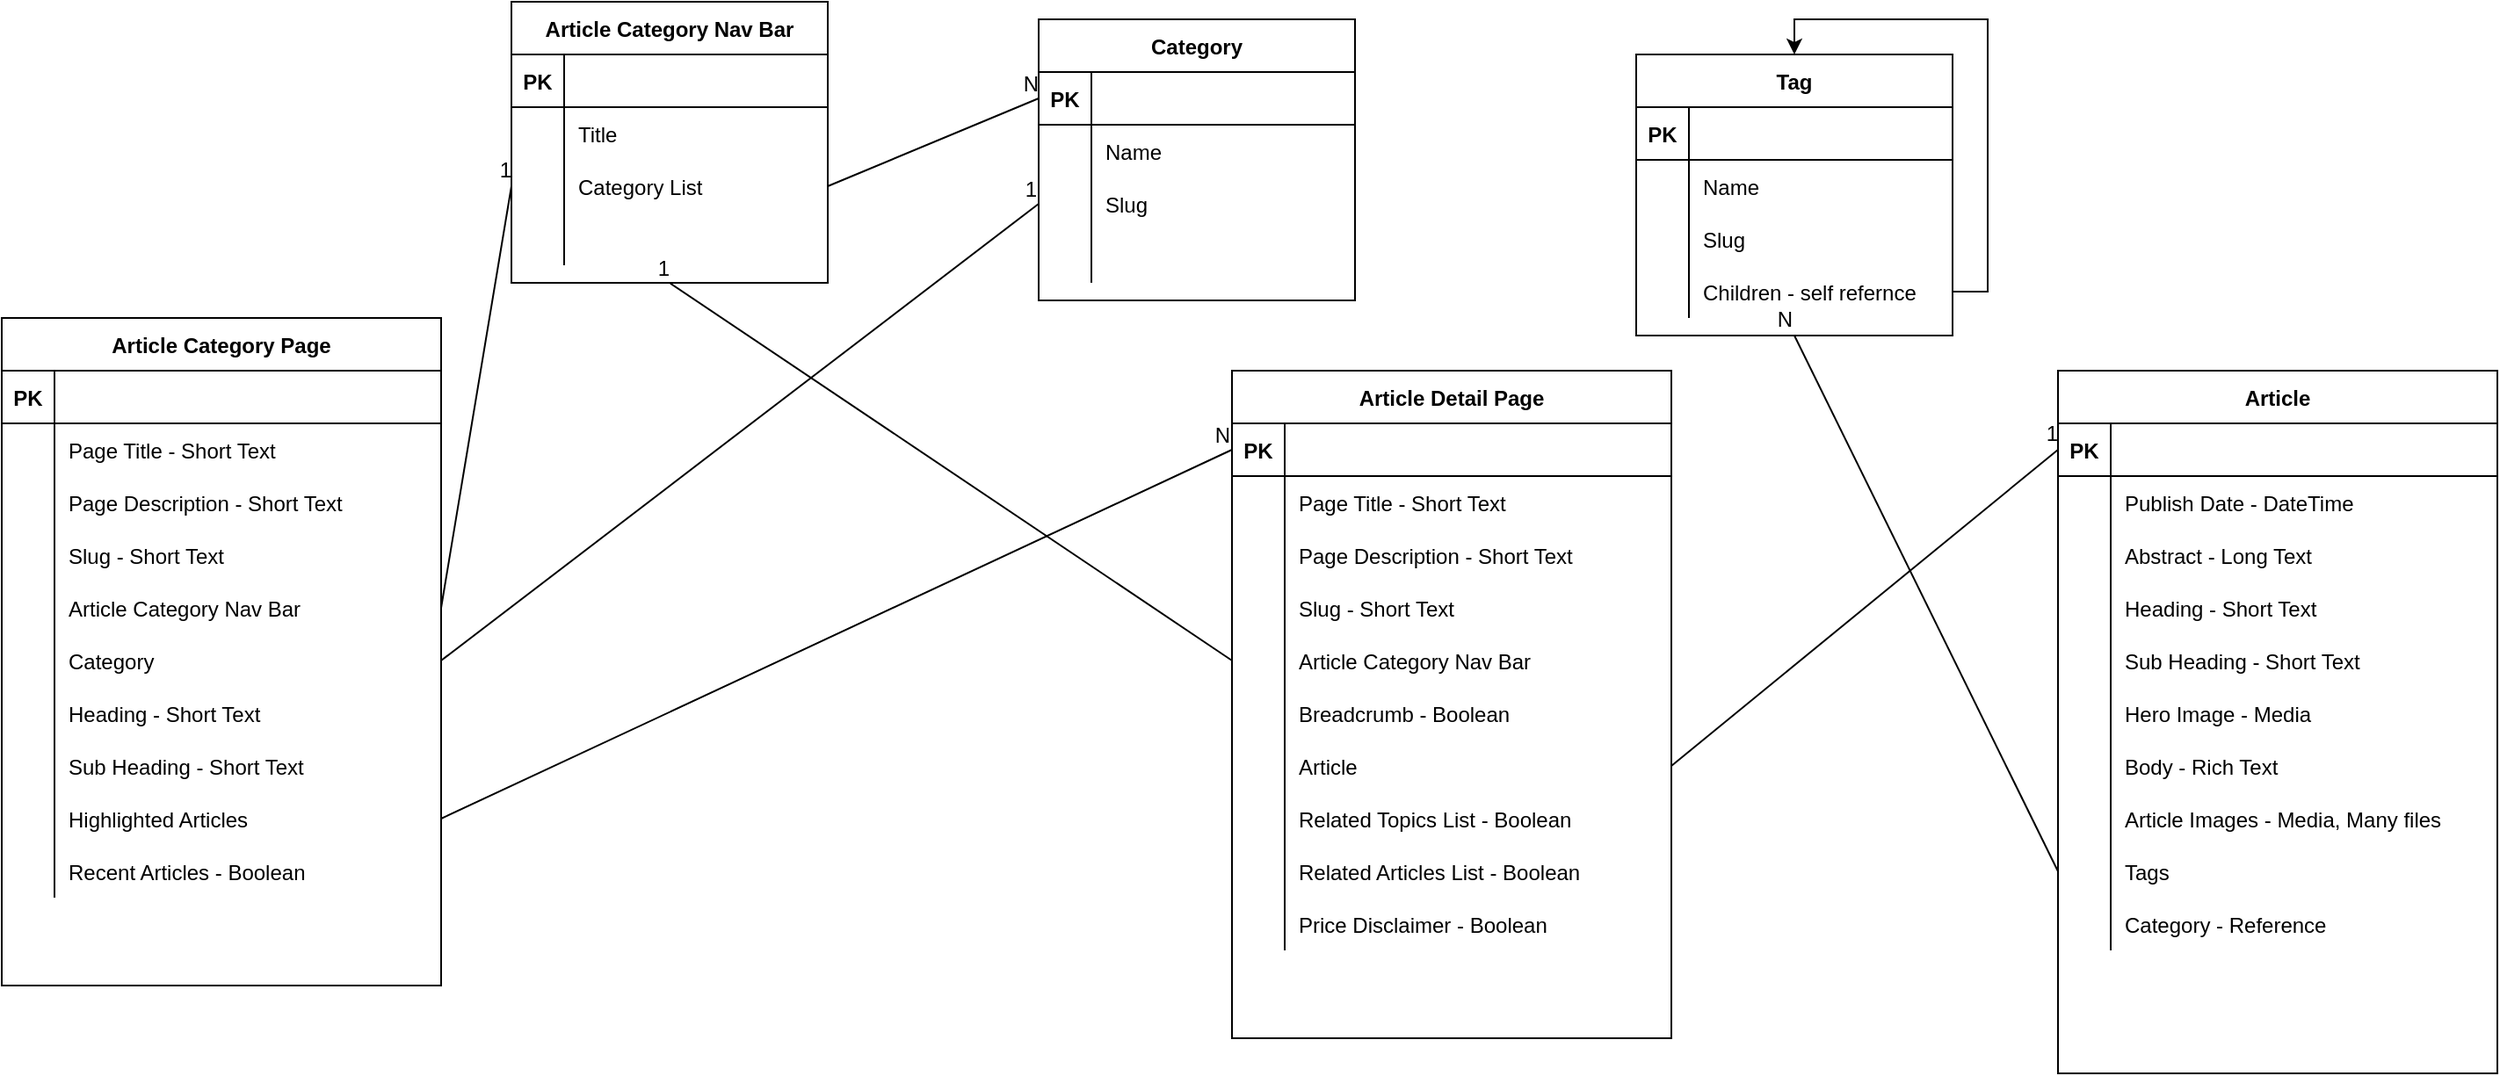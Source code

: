 <mxfile version="14.2.9" type="github" pages="2">
  <diagram id="R2lEEEUBdFMjLlhIrx00" name="Current model">
    <mxGraphModel dx="2076" dy="1094" grid="1" gridSize="10" guides="1" tooltips="1" connect="1" arrows="1" fold="1" page="1" pageScale="1" pageWidth="2339" pageHeight="3300" math="0" shadow="0" extFonts="Permanent Marker^https://fonts.googleapis.com/css?family=Permanent+Marker">
      <root>
        <mxCell id="0" />
        <mxCell id="1" parent="0" />
        <mxCell id="C-vyLk0tnHw3VtMMgP7b-23" value="Article" style="shape=table;startSize=30;container=1;collapsible=1;childLayout=tableLayout;fixedRows=1;rowLines=0;fontStyle=1;align=center;resizeLast=1;" parent="1" vertex="1">
          <mxGeometry x="1570" y="420" width="250" height="400" as="geometry" />
        </mxCell>
        <mxCell id="C-vyLk0tnHw3VtMMgP7b-24" value="" style="shape=partialRectangle;collapsible=0;dropTarget=0;pointerEvents=0;fillColor=none;points=[[0,0.5],[1,0.5]];portConstraint=eastwest;top=0;left=0;right=0;bottom=1;" parent="C-vyLk0tnHw3VtMMgP7b-23" vertex="1">
          <mxGeometry y="30" width="250" height="30" as="geometry" />
        </mxCell>
        <mxCell id="C-vyLk0tnHw3VtMMgP7b-25" value="PK" style="shape=partialRectangle;overflow=hidden;connectable=0;fillColor=none;top=0;left=0;bottom=0;right=0;fontStyle=1;" parent="C-vyLk0tnHw3VtMMgP7b-24" vertex="1">
          <mxGeometry width="30" height="30" as="geometry" />
        </mxCell>
        <mxCell id="C-vyLk0tnHw3VtMMgP7b-26" value="" style="shape=partialRectangle;overflow=hidden;connectable=0;fillColor=none;top=0;left=0;bottom=0;right=0;align=left;spacingLeft=6;fontStyle=5;" parent="C-vyLk0tnHw3VtMMgP7b-24" vertex="1">
          <mxGeometry x="30" width="220" height="30" as="geometry" />
        </mxCell>
        <mxCell id="gIuXTCQ8XpXVERmAETzY-20" value="" style="shape=partialRectangle;collapsible=0;dropTarget=0;pointerEvents=0;fillColor=none;points=[[0,0.5],[1,0.5]];portConstraint=eastwest;top=0;left=0;right=0;bottom=0;" vertex="1" parent="C-vyLk0tnHw3VtMMgP7b-23">
          <mxGeometry y="60" width="250" height="30" as="geometry" />
        </mxCell>
        <mxCell id="gIuXTCQ8XpXVERmAETzY-21" value="" style="shape=partialRectangle;overflow=hidden;connectable=0;fillColor=none;top=0;left=0;bottom=0;right=0;" vertex="1" parent="gIuXTCQ8XpXVERmAETzY-20">
          <mxGeometry width="30" height="30" as="geometry" />
        </mxCell>
        <mxCell id="gIuXTCQ8XpXVERmAETzY-22" value="Publish Date - DateTime" style="shape=partialRectangle;overflow=hidden;connectable=0;fillColor=none;top=0;left=0;bottom=0;right=0;align=left;spacingLeft=6;" vertex="1" parent="gIuXTCQ8XpXVERmAETzY-20">
          <mxGeometry x="30" width="220" height="30" as="geometry" />
        </mxCell>
        <mxCell id="gIuXTCQ8XpXVERmAETzY-17" value="" style="shape=partialRectangle;collapsible=0;dropTarget=0;pointerEvents=0;fillColor=none;points=[[0,0.5],[1,0.5]];portConstraint=eastwest;top=0;left=0;right=0;bottom=0;" vertex="1" parent="C-vyLk0tnHw3VtMMgP7b-23">
          <mxGeometry y="90" width="250" height="30" as="geometry" />
        </mxCell>
        <mxCell id="gIuXTCQ8XpXVERmAETzY-18" value="" style="shape=partialRectangle;overflow=hidden;connectable=0;fillColor=none;top=0;left=0;bottom=0;right=0;" vertex="1" parent="gIuXTCQ8XpXVERmAETzY-17">
          <mxGeometry width="30" height="30" as="geometry" />
        </mxCell>
        <mxCell id="gIuXTCQ8XpXVERmAETzY-19" value="Abstract - Long Text" style="shape=partialRectangle;overflow=hidden;connectable=0;fillColor=none;top=0;left=0;bottom=0;right=0;align=left;spacingLeft=6;" vertex="1" parent="gIuXTCQ8XpXVERmAETzY-17">
          <mxGeometry x="30" width="220" height="30" as="geometry" />
        </mxCell>
        <mxCell id="gIuXTCQ8XpXVERmAETzY-23" value="" style="shape=partialRectangle;collapsible=0;dropTarget=0;pointerEvents=0;fillColor=none;points=[[0,0.5],[1,0.5]];portConstraint=eastwest;top=0;left=0;right=0;bottom=0;" vertex="1" parent="C-vyLk0tnHw3VtMMgP7b-23">
          <mxGeometry y="120" width="250" height="30" as="geometry" />
        </mxCell>
        <mxCell id="gIuXTCQ8XpXVERmAETzY-24" value="" style="shape=partialRectangle;overflow=hidden;connectable=0;fillColor=none;top=0;left=0;bottom=0;right=0;" vertex="1" parent="gIuXTCQ8XpXVERmAETzY-23">
          <mxGeometry width="30" height="30" as="geometry" />
        </mxCell>
        <mxCell id="gIuXTCQ8XpXVERmAETzY-25" value="Heading - Short Text" style="shape=partialRectangle;overflow=hidden;connectable=0;fillColor=none;top=0;left=0;bottom=0;right=0;align=left;spacingLeft=6;" vertex="1" parent="gIuXTCQ8XpXVERmAETzY-23">
          <mxGeometry x="30" width="220" height="30" as="geometry" />
        </mxCell>
        <mxCell id="gIuXTCQ8XpXVERmAETzY-26" value="" style="shape=partialRectangle;collapsible=0;dropTarget=0;pointerEvents=0;fillColor=none;points=[[0,0.5],[1,0.5]];portConstraint=eastwest;top=0;left=0;right=0;bottom=0;" vertex="1" parent="C-vyLk0tnHw3VtMMgP7b-23">
          <mxGeometry y="150" width="250" height="30" as="geometry" />
        </mxCell>
        <mxCell id="gIuXTCQ8XpXVERmAETzY-27" value="" style="shape=partialRectangle;overflow=hidden;connectable=0;fillColor=none;top=0;left=0;bottom=0;right=0;" vertex="1" parent="gIuXTCQ8XpXVERmAETzY-26">
          <mxGeometry width="30" height="30" as="geometry" />
        </mxCell>
        <mxCell id="gIuXTCQ8XpXVERmAETzY-28" value="Sub Heading - Short Text" style="shape=partialRectangle;overflow=hidden;connectable=0;fillColor=none;top=0;left=0;bottom=0;right=0;align=left;spacingLeft=6;" vertex="1" parent="gIuXTCQ8XpXVERmAETzY-26">
          <mxGeometry x="30" width="220" height="30" as="geometry" />
        </mxCell>
        <mxCell id="gIuXTCQ8XpXVERmAETzY-29" value="" style="shape=partialRectangle;collapsible=0;dropTarget=0;pointerEvents=0;fillColor=none;points=[[0,0.5],[1,0.5]];portConstraint=eastwest;top=0;left=0;right=0;bottom=0;" vertex="1" parent="C-vyLk0tnHw3VtMMgP7b-23">
          <mxGeometry y="180" width="250" height="30" as="geometry" />
        </mxCell>
        <mxCell id="gIuXTCQ8XpXVERmAETzY-30" value="" style="shape=partialRectangle;overflow=hidden;connectable=0;fillColor=none;top=0;left=0;bottom=0;right=0;" vertex="1" parent="gIuXTCQ8XpXVERmAETzY-29">
          <mxGeometry width="30" height="30" as="geometry" />
        </mxCell>
        <mxCell id="gIuXTCQ8XpXVERmAETzY-31" value="Hero Image - Media" style="shape=partialRectangle;overflow=hidden;connectable=0;fillColor=none;top=0;left=0;bottom=0;right=0;align=left;spacingLeft=6;" vertex="1" parent="gIuXTCQ8XpXVERmAETzY-29">
          <mxGeometry x="30" width="220" height="30" as="geometry" />
        </mxCell>
        <mxCell id="gIuXTCQ8XpXVERmAETzY-32" value="" style="shape=partialRectangle;collapsible=0;dropTarget=0;pointerEvents=0;fillColor=none;points=[[0,0.5],[1,0.5]];portConstraint=eastwest;top=0;left=0;right=0;bottom=0;" vertex="1" parent="C-vyLk0tnHw3VtMMgP7b-23">
          <mxGeometry y="210" width="250" height="30" as="geometry" />
        </mxCell>
        <mxCell id="gIuXTCQ8XpXVERmAETzY-33" value="" style="shape=partialRectangle;overflow=hidden;connectable=0;fillColor=none;top=0;left=0;bottom=0;right=0;" vertex="1" parent="gIuXTCQ8XpXVERmAETzY-32">
          <mxGeometry width="30" height="30" as="geometry" />
        </mxCell>
        <mxCell id="gIuXTCQ8XpXVERmAETzY-34" value="Body - Rich Text" style="shape=partialRectangle;overflow=hidden;connectable=0;fillColor=none;top=0;left=0;bottom=0;right=0;align=left;spacingLeft=6;" vertex="1" parent="gIuXTCQ8XpXVERmAETzY-32">
          <mxGeometry x="30" width="220" height="30" as="geometry" />
        </mxCell>
        <mxCell id="gIuXTCQ8XpXVERmAETzY-35" value="" style="shape=partialRectangle;collapsible=0;dropTarget=0;pointerEvents=0;fillColor=none;points=[[0,0.5],[1,0.5]];portConstraint=eastwest;top=0;left=0;right=0;bottom=0;" vertex="1" parent="C-vyLk0tnHw3VtMMgP7b-23">
          <mxGeometry y="240" width="250" height="30" as="geometry" />
        </mxCell>
        <mxCell id="gIuXTCQ8XpXVERmAETzY-36" value="" style="shape=partialRectangle;overflow=hidden;connectable=0;fillColor=none;top=0;left=0;bottom=0;right=0;" vertex="1" parent="gIuXTCQ8XpXVERmAETzY-35">
          <mxGeometry width="30" height="30" as="geometry" />
        </mxCell>
        <mxCell id="gIuXTCQ8XpXVERmAETzY-37" value="Article Images - Media, Many files" style="shape=partialRectangle;overflow=hidden;connectable=0;fillColor=none;top=0;left=0;bottom=0;right=0;align=left;spacingLeft=6;" vertex="1" parent="gIuXTCQ8XpXVERmAETzY-35">
          <mxGeometry x="30" width="220" height="30" as="geometry" />
        </mxCell>
        <mxCell id="gIuXTCQ8XpXVERmAETzY-38" value="" style="shape=partialRectangle;collapsible=0;dropTarget=0;pointerEvents=0;fillColor=none;points=[[0,0.5],[1,0.5]];portConstraint=eastwest;top=0;left=0;right=0;bottom=0;" vertex="1" parent="C-vyLk0tnHw3VtMMgP7b-23">
          <mxGeometry y="270" width="250" height="30" as="geometry" />
        </mxCell>
        <mxCell id="gIuXTCQ8XpXVERmAETzY-39" value="" style="shape=partialRectangle;overflow=hidden;connectable=0;fillColor=none;top=0;left=0;bottom=0;right=0;" vertex="1" parent="gIuXTCQ8XpXVERmAETzY-38">
          <mxGeometry width="30" height="30" as="geometry" />
        </mxCell>
        <mxCell id="gIuXTCQ8XpXVERmAETzY-40" value="Tags" style="shape=partialRectangle;overflow=hidden;connectable=0;fillColor=none;top=0;left=0;bottom=0;right=0;align=left;spacingLeft=6;" vertex="1" parent="gIuXTCQ8XpXVERmAETzY-38">
          <mxGeometry x="30" width="220" height="30" as="geometry" />
        </mxCell>
        <mxCell id="C-vyLk0tnHw3VtMMgP7b-27" value="" style="shape=partialRectangle;collapsible=0;dropTarget=0;pointerEvents=0;fillColor=none;points=[[0,0.5],[1,0.5]];portConstraint=eastwest;top=0;left=0;right=0;bottom=0;" parent="C-vyLk0tnHw3VtMMgP7b-23" vertex="1">
          <mxGeometry y="300" width="250" height="30" as="geometry" />
        </mxCell>
        <mxCell id="C-vyLk0tnHw3VtMMgP7b-28" value="" style="shape=partialRectangle;overflow=hidden;connectable=0;fillColor=none;top=0;left=0;bottom=0;right=0;" parent="C-vyLk0tnHw3VtMMgP7b-27" vertex="1">
          <mxGeometry width="30" height="30" as="geometry" />
        </mxCell>
        <mxCell id="C-vyLk0tnHw3VtMMgP7b-29" value="Category - Reference" style="shape=partialRectangle;overflow=hidden;connectable=0;fillColor=none;top=0;left=0;bottom=0;right=0;align=left;spacingLeft=6;" parent="C-vyLk0tnHw3VtMMgP7b-27" vertex="1">
          <mxGeometry x="30" width="220" height="30" as="geometry" />
        </mxCell>
        <mxCell id="gIuXTCQ8XpXVERmAETzY-41" value="Article Detail Page" style="shape=table;startSize=30;container=1;collapsible=1;childLayout=tableLayout;fixedRows=1;rowLines=0;fontStyle=1;align=center;resizeLast=1;" vertex="1" parent="1">
          <mxGeometry x="1100" y="420" width="250" height="380" as="geometry" />
        </mxCell>
        <mxCell id="gIuXTCQ8XpXVERmAETzY-42" value="" style="shape=partialRectangle;collapsible=0;dropTarget=0;pointerEvents=0;fillColor=none;points=[[0,0.5],[1,0.5]];portConstraint=eastwest;top=0;left=0;right=0;bottom=1;" vertex="1" parent="gIuXTCQ8XpXVERmAETzY-41">
          <mxGeometry y="30" width="250" height="30" as="geometry" />
        </mxCell>
        <mxCell id="gIuXTCQ8XpXVERmAETzY-43" value="PK" style="shape=partialRectangle;overflow=hidden;connectable=0;fillColor=none;top=0;left=0;bottom=0;right=0;fontStyle=1;" vertex="1" parent="gIuXTCQ8XpXVERmAETzY-42">
          <mxGeometry width="30" height="30" as="geometry" />
        </mxCell>
        <mxCell id="gIuXTCQ8XpXVERmAETzY-44" value="" style="shape=partialRectangle;overflow=hidden;connectable=0;fillColor=none;top=0;left=0;bottom=0;right=0;align=left;spacingLeft=6;fontStyle=5;" vertex="1" parent="gIuXTCQ8XpXVERmAETzY-42">
          <mxGeometry x="30" width="220" height="30" as="geometry" />
        </mxCell>
        <mxCell id="gIuXTCQ8XpXVERmAETzY-45" value="" style="shape=partialRectangle;collapsible=0;dropTarget=0;pointerEvents=0;fillColor=none;points=[[0,0.5],[1,0.5]];portConstraint=eastwest;top=0;left=0;right=0;bottom=0;" vertex="1" parent="gIuXTCQ8XpXVERmAETzY-41">
          <mxGeometry y="60" width="250" height="30" as="geometry" />
        </mxCell>
        <mxCell id="gIuXTCQ8XpXVERmAETzY-46" value="" style="shape=partialRectangle;overflow=hidden;connectable=0;fillColor=none;top=0;left=0;bottom=0;right=0;" vertex="1" parent="gIuXTCQ8XpXVERmAETzY-45">
          <mxGeometry width="30" height="30" as="geometry" />
        </mxCell>
        <mxCell id="gIuXTCQ8XpXVERmAETzY-47" value="Page Title - Short Text" style="shape=partialRectangle;overflow=hidden;connectable=0;fillColor=none;top=0;left=0;bottom=0;right=0;align=left;spacingLeft=6;" vertex="1" parent="gIuXTCQ8XpXVERmAETzY-45">
          <mxGeometry x="30" width="220" height="30" as="geometry" />
        </mxCell>
        <mxCell id="gIuXTCQ8XpXVERmAETzY-48" value="" style="shape=partialRectangle;collapsible=0;dropTarget=0;pointerEvents=0;fillColor=none;points=[[0,0.5],[1,0.5]];portConstraint=eastwest;top=0;left=0;right=0;bottom=0;" vertex="1" parent="gIuXTCQ8XpXVERmAETzY-41">
          <mxGeometry y="90" width="250" height="30" as="geometry" />
        </mxCell>
        <mxCell id="gIuXTCQ8XpXVERmAETzY-49" value="" style="shape=partialRectangle;overflow=hidden;connectable=0;fillColor=none;top=0;left=0;bottom=0;right=0;" vertex="1" parent="gIuXTCQ8XpXVERmAETzY-48">
          <mxGeometry width="30" height="30" as="geometry" />
        </mxCell>
        <mxCell id="gIuXTCQ8XpXVERmAETzY-50" value="Page Description - Short Text" style="shape=partialRectangle;overflow=hidden;connectable=0;fillColor=none;top=0;left=0;bottom=0;right=0;align=left;spacingLeft=6;" vertex="1" parent="gIuXTCQ8XpXVERmAETzY-48">
          <mxGeometry x="30" width="220" height="30" as="geometry" />
        </mxCell>
        <mxCell id="gIuXTCQ8XpXVERmAETzY-51" value="" style="shape=partialRectangle;collapsible=0;dropTarget=0;pointerEvents=0;fillColor=none;points=[[0,0.5],[1,0.5]];portConstraint=eastwest;top=0;left=0;right=0;bottom=0;" vertex="1" parent="gIuXTCQ8XpXVERmAETzY-41">
          <mxGeometry y="120" width="250" height="30" as="geometry" />
        </mxCell>
        <mxCell id="gIuXTCQ8XpXVERmAETzY-52" value="" style="shape=partialRectangle;overflow=hidden;connectable=0;fillColor=none;top=0;left=0;bottom=0;right=0;" vertex="1" parent="gIuXTCQ8XpXVERmAETzY-51">
          <mxGeometry width="30" height="30" as="geometry" />
        </mxCell>
        <mxCell id="gIuXTCQ8XpXVERmAETzY-53" value="Slug - Short Text" style="shape=partialRectangle;overflow=hidden;connectable=0;fillColor=none;top=0;left=0;bottom=0;right=0;align=left;spacingLeft=6;" vertex="1" parent="gIuXTCQ8XpXVERmAETzY-51">
          <mxGeometry x="30" width="220" height="30" as="geometry" />
        </mxCell>
        <mxCell id="gIuXTCQ8XpXVERmAETzY-54" value="" style="shape=partialRectangle;collapsible=0;dropTarget=0;pointerEvents=0;fillColor=none;points=[[0,0.5],[1,0.5]];portConstraint=eastwest;top=0;left=0;right=0;bottom=0;" vertex="1" parent="gIuXTCQ8XpXVERmAETzY-41">
          <mxGeometry y="150" width="250" height="30" as="geometry" />
        </mxCell>
        <mxCell id="gIuXTCQ8XpXVERmAETzY-55" value="" style="shape=partialRectangle;overflow=hidden;connectable=0;fillColor=none;top=0;left=0;bottom=0;right=0;" vertex="1" parent="gIuXTCQ8XpXVERmAETzY-54">
          <mxGeometry width="30" height="30" as="geometry" />
        </mxCell>
        <mxCell id="gIuXTCQ8XpXVERmAETzY-56" value="Article Category Nav Bar" style="shape=partialRectangle;overflow=hidden;connectable=0;fillColor=none;top=0;left=0;bottom=0;right=0;align=left;spacingLeft=6;" vertex="1" parent="gIuXTCQ8XpXVERmAETzY-54">
          <mxGeometry x="30" width="220" height="30" as="geometry" />
        </mxCell>
        <mxCell id="gIuXTCQ8XpXVERmAETzY-57" value="" style="shape=partialRectangle;collapsible=0;dropTarget=0;pointerEvents=0;fillColor=none;points=[[0,0.5],[1,0.5]];portConstraint=eastwest;top=0;left=0;right=0;bottom=0;" vertex="1" parent="gIuXTCQ8XpXVERmAETzY-41">
          <mxGeometry y="180" width="250" height="30" as="geometry" />
        </mxCell>
        <mxCell id="gIuXTCQ8XpXVERmAETzY-58" value="" style="shape=partialRectangle;overflow=hidden;connectable=0;fillColor=none;top=0;left=0;bottom=0;right=0;" vertex="1" parent="gIuXTCQ8XpXVERmAETzY-57">
          <mxGeometry width="30" height="30" as="geometry" />
        </mxCell>
        <mxCell id="gIuXTCQ8XpXVERmAETzY-59" value="Breadcrumb - Boolean" style="shape=partialRectangle;overflow=hidden;connectable=0;fillColor=none;top=0;left=0;bottom=0;right=0;align=left;spacingLeft=6;" vertex="1" parent="gIuXTCQ8XpXVERmAETzY-57">
          <mxGeometry x="30" width="220" height="30" as="geometry" />
        </mxCell>
        <mxCell id="gIuXTCQ8XpXVERmAETzY-60" value="" style="shape=partialRectangle;collapsible=0;dropTarget=0;pointerEvents=0;fillColor=none;points=[[0,0.5],[1,0.5]];portConstraint=eastwest;top=0;left=0;right=0;bottom=0;" vertex="1" parent="gIuXTCQ8XpXVERmAETzY-41">
          <mxGeometry y="210" width="250" height="30" as="geometry" />
        </mxCell>
        <mxCell id="gIuXTCQ8XpXVERmAETzY-61" value="" style="shape=partialRectangle;overflow=hidden;connectable=0;fillColor=none;top=0;left=0;bottom=0;right=0;" vertex="1" parent="gIuXTCQ8XpXVERmAETzY-60">
          <mxGeometry width="30" height="30" as="geometry" />
        </mxCell>
        <mxCell id="gIuXTCQ8XpXVERmAETzY-62" value="Article" style="shape=partialRectangle;overflow=hidden;connectable=0;fillColor=none;top=0;left=0;bottom=0;right=0;align=left;spacingLeft=6;" vertex="1" parent="gIuXTCQ8XpXVERmAETzY-60">
          <mxGeometry x="30" width="220" height="30" as="geometry" />
        </mxCell>
        <mxCell id="gIuXTCQ8XpXVERmAETzY-63" value="" style="shape=partialRectangle;collapsible=0;dropTarget=0;pointerEvents=0;fillColor=none;points=[[0,0.5],[1,0.5]];portConstraint=eastwest;top=0;left=0;right=0;bottom=0;" vertex="1" parent="gIuXTCQ8XpXVERmAETzY-41">
          <mxGeometry y="240" width="250" height="30" as="geometry" />
        </mxCell>
        <mxCell id="gIuXTCQ8XpXVERmAETzY-64" value="" style="shape=partialRectangle;overflow=hidden;connectable=0;fillColor=none;top=0;left=0;bottom=0;right=0;" vertex="1" parent="gIuXTCQ8XpXVERmAETzY-63">
          <mxGeometry width="30" height="30" as="geometry" />
        </mxCell>
        <mxCell id="gIuXTCQ8XpXVERmAETzY-65" value="Related Topics List - Boolean" style="shape=partialRectangle;overflow=hidden;connectable=0;fillColor=none;top=0;left=0;bottom=0;right=0;align=left;spacingLeft=6;" vertex="1" parent="gIuXTCQ8XpXVERmAETzY-63">
          <mxGeometry x="30" width="220" height="30" as="geometry" />
        </mxCell>
        <mxCell id="gIuXTCQ8XpXVERmAETzY-66" value="" style="shape=partialRectangle;collapsible=0;dropTarget=0;pointerEvents=0;fillColor=none;points=[[0,0.5],[1,0.5]];portConstraint=eastwest;top=0;left=0;right=0;bottom=0;" vertex="1" parent="gIuXTCQ8XpXVERmAETzY-41">
          <mxGeometry y="270" width="250" height="30" as="geometry" />
        </mxCell>
        <mxCell id="gIuXTCQ8XpXVERmAETzY-67" value="" style="shape=partialRectangle;overflow=hidden;connectable=0;fillColor=none;top=0;left=0;bottom=0;right=0;" vertex="1" parent="gIuXTCQ8XpXVERmAETzY-66">
          <mxGeometry width="30" height="30" as="geometry" />
        </mxCell>
        <mxCell id="gIuXTCQ8XpXVERmAETzY-68" value="Related Articles List - Boolean" style="shape=partialRectangle;overflow=hidden;connectable=0;fillColor=none;top=0;left=0;bottom=0;right=0;align=left;spacingLeft=6;" vertex="1" parent="gIuXTCQ8XpXVERmAETzY-66">
          <mxGeometry x="30" width="220" height="30" as="geometry" />
        </mxCell>
        <mxCell id="gIuXTCQ8XpXVERmAETzY-69" value="" style="shape=partialRectangle;collapsible=0;dropTarget=0;pointerEvents=0;fillColor=none;points=[[0,0.5],[1,0.5]];portConstraint=eastwest;top=0;left=0;right=0;bottom=0;" vertex="1" parent="gIuXTCQ8XpXVERmAETzY-41">
          <mxGeometry y="300" width="250" height="30" as="geometry" />
        </mxCell>
        <mxCell id="gIuXTCQ8XpXVERmAETzY-70" value="" style="shape=partialRectangle;overflow=hidden;connectable=0;fillColor=none;top=0;left=0;bottom=0;right=0;" vertex="1" parent="gIuXTCQ8XpXVERmAETzY-69">
          <mxGeometry width="30" height="30" as="geometry" />
        </mxCell>
        <mxCell id="gIuXTCQ8XpXVERmAETzY-71" value="Price Disclaimer - Boolean" style="shape=partialRectangle;overflow=hidden;connectable=0;fillColor=none;top=0;left=0;bottom=0;right=0;align=left;spacingLeft=6;" vertex="1" parent="gIuXTCQ8XpXVERmAETzY-69">
          <mxGeometry x="30" width="220" height="30" as="geometry" />
        </mxCell>
        <mxCell id="gIuXTCQ8XpXVERmAETzY-75" value="Category" style="shape=table;startSize=30;container=1;collapsible=1;childLayout=tableLayout;fixedRows=1;rowLines=0;fontStyle=1;align=center;resizeLast=1;" vertex="1" parent="1">
          <mxGeometry x="990" y="220" width="180" height="160" as="geometry" />
        </mxCell>
        <mxCell id="gIuXTCQ8XpXVERmAETzY-76" value="" style="shape=partialRectangle;collapsible=0;dropTarget=0;pointerEvents=0;fillColor=none;top=0;left=0;bottom=1;right=0;points=[[0,0.5],[1,0.5]];portConstraint=eastwest;" vertex="1" parent="gIuXTCQ8XpXVERmAETzY-75">
          <mxGeometry y="30" width="180" height="30" as="geometry" />
        </mxCell>
        <mxCell id="gIuXTCQ8XpXVERmAETzY-77" value="PK" style="shape=partialRectangle;connectable=0;fillColor=none;top=0;left=0;bottom=0;right=0;fontStyle=1;overflow=hidden;" vertex="1" parent="gIuXTCQ8XpXVERmAETzY-76">
          <mxGeometry width="30" height="30" as="geometry" />
        </mxCell>
        <mxCell id="gIuXTCQ8XpXVERmAETzY-78" value="" style="shape=partialRectangle;connectable=0;fillColor=none;top=0;left=0;bottom=0;right=0;align=left;spacingLeft=6;fontStyle=5;overflow=hidden;" vertex="1" parent="gIuXTCQ8XpXVERmAETzY-76">
          <mxGeometry x="30" width="150" height="30" as="geometry" />
        </mxCell>
        <mxCell id="gIuXTCQ8XpXVERmAETzY-79" value="" style="shape=partialRectangle;collapsible=0;dropTarget=0;pointerEvents=0;fillColor=none;top=0;left=0;bottom=0;right=0;points=[[0,0.5],[1,0.5]];portConstraint=eastwest;" vertex="1" parent="gIuXTCQ8XpXVERmAETzY-75">
          <mxGeometry y="60" width="180" height="30" as="geometry" />
        </mxCell>
        <mxCell id="gIuXTCQ8XpXVERmAETzY-80" value="" style="shape=partialRectangle;connectable=0;fillColor=none;top=0;left=0;bottom=0;right=0;editable=1;overflow=hidden;" vertex="1" parent="gIuXTCQ8XpXVERmAETzY-79">
          <mxGeometry width="30" height="30" as="geometry" />
        </mxCell>
        <mxCell id="gIuXTCQ8XpXVERmAETzY-81" value="Name" style="shape=partialRectangle;connectable=0;fillColor=none;top=0;left=0;bottom=0;right=0;align=left;spacingLeft=6;overflow=hidden;" vertex="1" parent="gIuXTCQ8XpXVERmAETzY-79">
          <mxGeometry x="30" width="150" height="30" as="geometry" />
        </mxCell>
        <mxCell id="gIuXTCQ8XpXVERmAETzY-82" value="" style="shape=partialRectangle;collapsible=0;dropTarget=0;pointerEvents=0;fillColor=none;top=0;left=0;bottom=0;right=0;points=[[0,0.5],[1,0.5]];portConstraint=eastwest;" vertex="1" parent="gIuXTCQ8XpXVERmAETzY-75">
          <mxGeometry y="90" width="180" height="30" as="geometry" />
        </mxCell>
        <mxCell id="gIuXTCQ8XpXVERmAETzY-83" value="" style="shape=partialRectangle;connectable=0;fillColor=none;top=0;left=0;bottom=0;right=0;editable=1;overflow=hidden;" vertex="1" parent="gIuXTCQ8XpXVERmAETzY-82">
          <mxGeometry width="30" height="30" as="geometry" />
        </mxCell>
        <mxCell id="gIuXTCQ8XpXVERmAETzY-84" value="Slug" style="shape=partialRectangle;connectable=0;fillColor=none;top=0;left=0;bottom=0;right=0;align=left;spacingLeft=6;overflow=hidden;" vertex="1" parent="gIuXTCQ8XpXVERmAETzY-82">
          <mxGeometry x="30" width="150" height="30" as="geometry" />
        </mxCell>
        <mxCell id="gIuXTCQ8XpXVERmAETzY-85" value="" style="shape=partialRectangle;collapsible=0;dropTarget=0;pointerEvents=0;fillColor=none;top=0;left=0;bottom=0;right=0;points=[[0,0.5],[1,0.5]];portConstraint=eastwest;" vertex="1" parent="gIuXTCQ8XpXVERmAETzY-75">
          <mxGeometry y="120" width="180" height="30" as="geometry" />
        </mxCell>
        <mxCell id="gIuXTCQ8XpXVERmAETzY-86" value="" style="shape=partialRectangle;connectable=0;fillColor=none;top=0;left=0;bottom=0;right=0;editable=1;overflow=hidden;" vertex="1" parent="gIuXTCQ8XpXVERmAETzY-85">
          <mxGeometry width="30" height="30" as="geometry" />
        </mxCell>
        <mxCell id="gIuXTCQ8XpXVERmAETzY-87" value="" style="shape=partialRectangle;connectable=0;fillColor=none;top=0;left=0;bottom=0;right=0;align=left;spacingLeft=6;overflow=hidden;" vertex="1" parent="gIuXTCQ8XpXVERmAETzY-85">
          <mxGeometry x="30" width="150" height="30" as="geometry" />
        </mxCell>
        <mxCell id="gIuXTCQ8XpXVERmAETzY-88" value="Article Category Nav Bar" style="shape=table;startSize=30;container=1;collapsible=1;childLayout=tableLayout;fixedRows=1;rowLines=0;fontStyle=1;align=center;resizeLast=1;" vertex="1" parent="1">
          <mxGeometry x="690" y="210" width="180" height="160" as="geometry" />
        </mxCell>
        <mxCell id="gIuXTCQ8XpXVERmAETzY-89" value="" style="shape=partialRectangle;collapsible=0;dropTarget=0;pointerEvents=0;fillColor=none;top=0;left=0;bottom=1;right=0;points=[[0,0.5],[1,0.5]];portConstraint=eastwest;" vertex="1" parent="gIuXTCQ8XpXVERmAETzY-88">
          <mxGeometry y="30" width="180" height="30" as="geometry" />
        </mxCell>
        <mxCell id="gIuXTCQ8XpXVERmAETzY-90" value="PK" style="shape=partialRectangle;connectable=0;fillColor=none;top=0;left=0;bottom=0;right=0;fontStyle=1;overflow=hidden;" vertex="1" parent="gIuXTCQ8XpXVERmAETzY-89">
          <mxGeometry width="30" height="30" as="geometry" />
        </mxCell>
        <mxCell id="gIuXTCQ8XpXVERmAETzY-91" value="" style="shape=partialRectangle;connectable=0;fillColor=none;top=0;left=0;bottom=0;right=0;align=left;spacingLeft=6;fontStyle=5;overflow=hidden;" vertex="1" parent="gIuXTCQ8XpXVERmAETzY-89">
          <mxGeometry x="30" width="150" height="30" as="geometry" />
        </mxCell>
        <mxCell id="gIuXTCQ8XpXVERmAETzY-92" value="" style="shape=partialRectangle;collapsible=0;dropTarget=0;pointerEvents=0;fillColor=none;top=0;left=0;bottom=0;right=0;points=[[0,0.5],[1,0.5]];portConstraint=eastwest;" vertex="1" parent="gIuXTCQ8XpXVERmAETzY-88">
          <mxGeometry y="60" width="180" height="30" as="geometry" />
        </mxCell>
        <mxCell id="gIuXTCQ8XpXVERmAETzY-93" value="" style="shape=partialRectangle;connectable=0;fillColor=none;top=0;left=0;bottom=0;right=0;editable=1;overflow=hidden;" vertex="1" parent="gIuXTCQ8XpXVERmAETzY-92">
          <mxGeometry width="30" height="30" as="geometry" />
        </mxCell>
        <mxCell id="gIuXTCQ8XpXVERmAETzY-94" value="Title" style="shape=partialRectangle;connectable=0;fillColor=none;top=0;left=0;bottom=0;right=0;align=left;spacingLeft=6;overflow=hidden;" vertex="1" parent="gIuXTCQ8XpXVERmAETzY-92">
          <mxGeometry x="30" width="150" height="30" as="geometry" />
        </mxCell>
        <mxCell id="gIuXTCQ8XpXVERmAETzY-95" value="" style="shape=partialRectangle;collapsible=0;dropTarget=0;pointerEvents=0;fillColor=none;top=0;left=0;bottom=0;right=0;points=[[0,0.5],[1,0.5]];portConstraint=eastwest;" vertex="1" parent="gIuXTCQ8XpXVERmAETzY-88">
          <mxGeometry y="90" width="180" height="30" as="geometry" />
        </mxCell>
        <mxCell id="gIuXTCQ8XpXVERmAETzY-96" value="" style="shape=partialRectangle;connectable=0;fillColor=none;top=0;left=0;bottom=0;right=0;editable=1;overflow=hidden;" vertex="1" parent="gIuXTCQ8XpXVERmAETzY-95">
          <mxGeometry width="30" height="30" as="geometry" />
        </mxCell>
        <mxCell id="gIuXTCQ8XpXVERmAETzY-97" value="Category List" style="shape=partialRectangle;connectable=0;fillColor=none;top=0;left=0;bottom=0;right=0;align=left;spacingLeft=6;overflow=hidden;" vertex="1" parent="gIuXTCQ8XpXVERmAETzY-95">
          <mxGeometry x="30" width="150" height="30" as="geometry" />
        </mxCell>
        <mxCell id="gIuXTCQ8XpXVERmAETzY-98" value="" style="shape=partialRectangle;collapsible=0;dropTarget=0;pointerEvents=0;fillColor=none;top=0;left=0;bottom=0;right=0;points=[[0,0.5],[1,0.5]];portConstraint=eastwest;" vertex="1" parent="gIuXTCQ8XpXVERmAETzY-88">
          <mxGeometry y="120" width="180" height="30" as="geometry" />
        </mxCell>
        <mxCell id="gIuXTCQ8XpXVERmAETzY-99" value="" style="shape=partialRectangle;connectable=0;fillColor=none;top=0;left=0;bottom=0;right=0;editable=1;overflow=hidden;" vertex="1" parent="gIuXTCQ8XpXVERmAETzY-98">
          <mxGeometry width="30" height="30" as="geometry" />
        </mxCell>
        <mxCell id="gIuXTCQ8XpXVERmAETzY-100" value="" style="shape=partialRectangle;connectable=0;fillColor=none;top=0;left=0;bottom=0;right=0;align=left;spacingLeft=6;overflow=hidden;" vertex="1" parent="gIuXTCQ8XpXVERmAETzY-98">
          <mxGeometry x="30" width="150" height="30" as="geometry" />
        </mxCell>
        <mxCell id="gIuXTCQ8XpXVERmAETzY-101" value="Article Category Page" style="shape=table;startSize=30;container=1;collapsible=1;childLayout=tableLayout;fixedRows=1;rowLines=0;fontStyle=1;align=center;resizeLast=1;" vertex="1" parent="1">
          <mxGeometry x="400" y="390" width="250" height="380" as="geometry" />
        </mxCell>
        <mxCell id="gIuXTCQ8XpXVERmAETzY-102" value="" style="shape=partialRectangle;collapsible=0;dropTarget=0;pointerEvents=0;fillColor=none;points=[[0,0.5],[1,0.5]];portConstraint=eastwest;top=0;left=0;right=0;bottom=1;" vertex="1" parent="gIuXTCQ8XpXVERmAETzY-101">
          <mxGeometry y="30" width="250" height="30" as="geometry" />
        </mxCell>
        <mxCell id="gIuXTCQ8XpXVERmAETzY-103" value="PK" style="shape=partialRectangle;overflow=hidden;connectable=0;fillColor=none;top=0;left=0;bottom=0;right=0;fontStyle=1;" vertex="1" parent="gIuXTCQ8XpXVERmAETzY-102">
          <mxGeometry width="30" height="30" as="geometry" />
        </mxCell>
        <mxCell id="gIuXTCQ8XpXVERmAETzY-104" value="" style="shape=partialRectangle;overflow=hidden;connectable=0;fillColor=none;top=0;left=0;bottom=0;right=0;align=left;spacingLeft=6;fontStyle=5;" vertex="1" parent="gIuXTCQ8XpXVERmAETzY-102">
          <mxGeometry x="30" width="220" height="30" as="geometry" />
        </mxCell>
        <mxCell id="gIuXTCQ8XpXVERmAETzY-105" value="" style="shape=partialRectangle;collapsible=0;dropTarget=0;pointerEvents=0;fillColor=none;points=[[0,0.5],[1,0.5]];portConstraint=eastwest;top=0;left=0;right=0;bottom=0;" vertex="1" parent="gIuXTCQ8XpXVERmAETzY-101">
          <mxGeometry y="60" width="250" height="30" as="geometry" />
        </mxCell>
        <mxCell id="gIuXTCQ8XpXVERmAETzY-106" value="" style="shape=partialRectangle;overflow=hidden;connectable=0;fillColor=none;top=0;left=0;bottom=0;right=0;" vertex="1" parent="gIuXTCQ8XpXVERmAETzY-105">
          <mxGeometry width="30" height="30" as="geometry" />
        </mxCell>
        <mxCell id="gIuXTCQ8XpXVERmAETzY-107" value="Page Title - Short Text" style="shape=partialRectangle;overflow=hidden;connectable=0;fillColor=none;top=0;left=0;bottom=0;right=0;align=left;spacingLeft=6;" vertex="1" parent="gIuXTCQ8XpXVERmAETzY-105">
          <mxGeometry x="30" width="220" height="30" as="geometry" />
        </mxCell>
        <mxCell id="gIuXTCQ8XpXVERmAETzY-108" value="" style="shape=partialRectangle;collapsible=0;dropTarget=0;pointerEvents=0;fillColor=none;points=[[0,0.5],[1,0.5]];portConstraint=eastwest;top=0;left=0;right=0;bottom=0;" vertex="1" parent="gIuXTCQ8XpXVERmAETzY-101">
          <mxGeometry y="90" width="250" height="30" as="geometry" />
        </mxCell>
        <mxCell id="gIuXTCQ8XpXVERmAETzY-109" value="" style="shape=partialRectangle;overflow=hidden;connectable=0;fillColor=none;top=0;left=0;bottom=0;right=0;" vertex="1" parent="gIuXTCQ8XpXVERmAETzY-108">
          <mxGeometry width="30" height="30" as="geometry" />
        </mxCell>
        <mxCell id="gIuXTCQ8XpXVERmAETzY-110" value="Page Description - Short Text" style="shape=partialRectangle;overflow=hidden;connectable=0;fillColor=none;top=0;left=0;bottom=0;right=0;align=left;spacingLeft=6;" vertex="1" parent="gIuXTCQ8XpXVERmAETzY-108">
          <mxGeometry x="30" width="220" height="30" as="geometry" />
        </mxCell>
        <mxCell id="gIuXTCQ8XpXVERmAETzY-111" value="" style="shape=partialRectangle;collapsible=0;dropTarget=0;pointerEvents=0;fillColor=none;points=[[0,0.5],[1,0.5]];portConstraint=eastwest;top=0;left=0;right=0;bottom=0;" vertex="1" parent="gIuXTCQ8XpXVERmAETzY-101">
          <mxGeometry y="120" width="250" height="30" as="geometry" />
        </mxCell>
        <mxCell id="gIuXTCQ8XpXVERmAETzY-112" value="" style="shape=partialRectangle;overflow=hidden;connectable=0;fillColor=none;top=0;left=0;bottom=0;right=0;" vertex="1" parent="gIuXTCQ8XpXVERmAETzY-111">
          <mxGeometry width="30" height="30" as="geometry" />
        </mxCell>
        <mxCell id="gIuXTCQ8XpXVERmAETzY-113" value="Slug - Short Text" style="shape=partialRectangle;overflow=hidden;connectable=0;fillColor=none;top=0;left=0;bottom=0;right=0;align=left;spacingLeft=6;" vertex="1" parent="gIuXTCQ8XpXVERmAETzY-111">
          <mxGeometry x="30" width="220" height="30" as="geometry" />
        </mxCell>
        <mxCell id="gIuXTCQ8XpXVERmAETzY-114" value="" style="shape=partialRectangle;collapsible=0;dropTarget=0;pointerEvents=0;fillColor=none;points=[[0,0.5],[1,0.5]];portConstraint=eastwest;top=0;left=0;right=0;bottom=0;" vertex="1" parent="gIuXTCQ8XpXVERmAETzY-101">
          <mxGeometry y="150" width="250" height="30" as="geometry" />
        </mxCell>
        <mxCell id="gIuXTCQ8XpXVERmAETzY-115" value="" style="shape=partialRectangle;overflow=hidden;connectable=0;fillColor=none;top=0;left=0;bottom=0;right=0;" vertex="1" parent="gIuXTCQ8XpXVERmAETzY-114">
          <mxGeometry width="30" height="30" as="geometry" />
        </mxCell>
        <mxCell id="gIuXTCQ8XpXVERmAETzY-116" value="Article Category Nav Bar" style="shape=partialRectangle;overflow=hidden;connectable=0;fillColor=none;top=0;left=0;bottom=0;right=0;align=left;spacingLeft=6;" vertex="1" parent="gIuXTCQ8XpXVERmAETzY-114">
          <mxGeometry x="30" width="220" height="30" as="geometry" />
        </mxCell>
        <mxCell id="gIuXTCQ8XpXVERmAETzY-117" value="" style="shape=partialRectangle;collapsible=0;dropTarget=0;pointerEvents=0;fillColor=none;points=[[0,0.5],[1,0.5]];portConstraint=eastwest;top=0;left=0;right=0;bottom=0;" vertex="1" parent="gIuXTCQ8XpXVERmAETzY-101">
          <mxGeometry y="180" width="250" height="30" as="geometry" />
        </mxCell>
        <mxCell id="gIuXTCQ8XpXVERmAETzY-118" value="" style="shape=partialRectangle;overflow=hidden;connectable=0;fillColor=none;top=0;left=0;bottom=0;right=0;" vertex="1" parent="gIuXTCQ8XpXVERmAETzY-117">
          <mxGeometry width="30" height="30" as="geometry" />
        </mxCell>
        <mxCell id="gIuXTCQ8XpXVERmAETzY-119" value="Category" style="shape=partialRectangle;overflow=hidden;connectable=0;fillColor=none;top=0;left=0;bottom=0;right=0;align=left;spacingLeft=6;" vertex="1" parent="gIuXTCQ8XpXVERmAETzY-117">
          <mxGeometry x="30" width="220" height="30" as="geometry" />
        </mxCell>
        <mxCell id="gIuXTCQ8XpXVERmAETzY-120" value="" style="shape=partialRectangle;collapsible=0;dropTarget=0;pointerEvents=0;fillColor=none;points=[[0,0.5],[1,0.5]];portConstraint=eastwest;top=0;left=0;right=0;bottom=0;" vertex="1" parent="gIuXTCQ8XpXVERmAETzY-101">
          <mxGeometry y="210" width="250" height="30" as="geometry" />
        </mxCell>
        <mxCell id="gIuXTCQ8XpXVERmAETzY-121" value="" style="shape=partialRectangle;overflow=hidden;connectable=0;fillColor=none;top=0;left=0;bottom=0;right=0;" vertex="1" parent="gIuXTCQ8XpXVERmAETzY-120">
          <mxGeometry width="30" height="30" as="geometry" />
        </mxCell>
        <mxCell id="gIuXTCQ8XpXVERmAETzY-122" value="Heading - Short Text" style="shape=partialRectangle;overflow=hidden;connectable=0;fillColor=none;top=0;left=0;bottom=0;right=0;align=left;spacingLeft=6;" vertex="1" parent="gIuXTCQ8XpXVERmAETzY-120">
          <mxGeometry x="30" width="220" height="30" as="geometry" />
        </mxCell>
        <mxCell id="gIuXTCQ8XpXVERmAETzY-123" value="" style="shape=partialRectangle;collapsible=0;dropTarget=0;pointerEvents=0;fillColor=none;points=[[0,0.5],[1,0.5]];portConstraint=eastwest;top=0;left=0;right=0;bottom=0;" vertex="1" parent="gIuXTCQ8XpXVERmAETzY-101">
          <mxGeometry y="240" width="250" height="30" as="geometry" />
        </mxCell>
        <mxCell id="gIuXTCQ8XpXVERmAETzY-124" value="" style="shape=partialRectangle;overflow=hidden;connectable=0;fillColor=none;top=0;left=0;bottom=0;right=0;" vertex="1" parent="gIuXTCQ8XpXVERmAETzY-123">
          <mxGeometry width="30" height="30" as="geometry" />
        </mxCell>
        <mxCell id="gIuXTCQ8XpXVERmAETzY-125" value="Sub Heading - Short Text" style="shape=partialRectangle;overflow=hidden;connectable=0;fillColor=none;top=0;left=0;bottom=0;right=0;align=left;spacingLeft=6;" vertex="1" parent="gIuXTCQ8XpXVERmAETzY-123">
          <mxGeometry x="30" width="220" height="30" as="geometry" />
        </mxCell>
        <mxCell id="gIuXTCQ8XpXVERmAETzY-126" value="" style="shape=partialRectangle;collapsible=0;dropTarget=0;pointerEvents=0;fillColor=none;points=[[0,0.5],[1,0.5]];portConstraint=eastwest;top=0;left=0;right=0;bottom=0;" vertex="1" parent="gIuXTCQ8XpXVERmAETzY-101">
          <mxGeometry y="270" width="250" height="30" as="geometry" />
        </mxCell>
        <mxCell id="gIuXTCQ8XpXVERmAETzY-127" value="" style="shape=partialRectangle;overflow=hidden;connectable=0;fillColor=none;top=0;left=0;bottom=0;right=0;" vertex="1" parent="gIuXTCQ8XpXVERmAETzY-126">
          <mxGeometry width="30" height="30" as="geometry" />
        </mxCell>
        <mxCell id="gIuXTCQ8XpXVERmAETzY-128" value="Highlighted Articles" style="shape=partialRectangle;overflow=hidden;connectable=0;fillColor=none;top=0;left=0;bottom=0;right=0;align=left;spacingLeft=6;" vertex="1" parent="gIuXTCQ8XpXVERmAETzY-126">
          <mxGeometry x="30" width="220" height="30" as="geometry" />
        </mxCell>
        <mxCell id="gIuXTCQ8XpXVERmAETzY-129" value="" style="shape=partialRectangle;collapsible=0;dropTarget=0;pointerEvents=0;fillColor=none;points=[[0,0.5],[1,0.5]];portConstraint=eastwest;top=0;left=0;right=0;bottom=0;" vertex="1" parent="gIuXTCQ8XpXVERmAETzY-101">
          <mxGeometry y="300" width="250" height="30" as="geometry" />
        </mxCell>
        <mxCell id="gIuXTCQ8XpXVERmAETzY-130" value="" style="shape=partialRectangle;overflow=hidden;connectable=0;fillColor=none;top=0;left=0;bottom=0;right=0;" vertex="1" parent="gIuXTCQ8XpXVERmAETzY-129">
          <mxGeometry width="30" height="30" as="geometry" />
        </mxCell>
        <mxCell id="gIuXTCQ8XpXVERmAETzY-131" value="Recent Articles - Boolean" style="shape=partialRectangle;overflow=hidden;connectable=0;fillColor=none;top=0;left=0;bottom=0;right=0;align=left;spacingLeft=6;" vertex="1" parent="gIuXTCQ8XpXVERmAETzY-129">
          <mxGeometry x="30" width="220" height="30" as="geometry" />
        </mxCell>
        <mxCell id="gIuXTCQ8XpXVERmAETzY-132" value="Tag" style="shape=table;startSize=30;container=1;collapsible=1;childLayout=tableLayout;fixedRows=1;rowLines=0;fontStyle=1;align=center;resizeLast=1;" vertex="1" parent="1">
          <mxGeometry x="1330" y="240" width="180" height="160" as="geometry" />
        </mxCell>
        <mxCell id="gIuXTCQ8XpXVERmAETzY-133" value="" style="shape=partialRectangle;collapsible=0;dropTarget=0;pointerEvents=0;fillColor=none;top=0;left=0;bottom=1;right=0;points=[[0,0.5],[1,0.5]];portConstraint=eastwest;" vertex="1" parent="gIuXTCQ8XpXVERmAETzY-132">
          <mxGeometry y="30" width="180" height="30" as="geometry" />
        </mxCell>
        <mxCell id="gIuXTCQ8XpXVERmAETzY-134" value="PK" style="shape=partialRectangle;connectable=0;fillColor=none;top=0;left=0;bottom=0;right=0;fontStyle=1;overflow=hidden;" vertex="1" parent="gIuXTCQ8XpXVERmAETzY-133">
          <mxGeometry width="30" height="30" as="geometry" />
        </mxCell>
        <mxCell id="gIuXTCQ8XpXVERmAETzY-135" value="" style="shape=partialRectangle;connectable=0;fillColor=none;top=0;left=0;bottom=0;right=0;align=left;spacingLeft=6;fontStyle=5;overflow=hidden;" vertex="1" parent="gIuXTCQ8XpXVERmAETzY-133">
          <mxGeometry x="30" width="150" height="30" as="geometry" />
        </mxCell>
        <mxCell id="gIuXTCQ8XpXVERmAETzY-136" value="" style="shape=partialRectangle;collapsible=0;dropTarget=0;pointerEvents=0;fillColor=none;top=0;left=0;bottom=0;right=0;points=[[0,0.5],[1,0.5]];portConstraint=eastwest;" vertex="1" parent="gIuXTCQ8XpXVERmAETzY-132">
          <mxGeometry y="60" width="180" height="30" as="geometry" />
        </mxCell>
        <mxCell id="gIuXTCQ8XpXVERmAETzY-137" value="" style="shape=partialRectangle;connectable=0;fillColor=none;top=0;left=0;bottom=0;right=0;editable=1;overflow=hidden;" vertex="1" parent="gIuXTCQ8XpXVERmAETzY-136">
          <mxGeometry width="30" height="30" as="geometry" />
        </mxCell>
        <mxCell id="gIuXTCQ8XpXVERmAETzY-138" value="Name" style="shape=partialRectangle;connectable=0;fillColor=none;top=0;left=0;bottom=0;right=0;align=left;spacingLeft=6;overflow=hidden;" vertex="1" parent="gIuXTCQ8XpXVERmAETzY-136">
          <mxGeometry x="30" width="150" height="30" as="geometry" />
        </mxCell>
        <mxCell id="gIuXTCQ8XpXVERmAETzY-139" value="" style="shape=partialRectangle;collapsible=0;dropTarget=0;pointerEvents=0;fillColor=none;top=0;left=0;bottom=0;right=0;points=[[0,0.5],[1,0.5]];portConstraint=eastwest;" vertex="1" parent="gIuXTCQ8XpXVERmAETzY-132">
          <mxGeometry y="90" width="180" height="30" as="geometry" />
        </mxCell>
        <mxCell id="gIuXTCQ8XpXVERmAETzY-140" value="" style="shape=partialRectangle;connectable=0;fillColor=none;top=0;left=0;bottom=0;right=0;editable=1;overflow=hidden;" vertex="1" parent="gIuXTCQ8XpXVERmAETzY-139">
          <mxGeometry width="30" height="30" as="geometry" />
        </mxCell>
        <mxCell id="gIuXTCQ8XpXVERmAETzY-141" value="Slug" style="shape=partialRectangle;connectable=0;fillColor=none;top=0;left=0;bottom=0;right=0;align=left;spacingLeft=6;overflow=hidden;" vertex="1" parent="gIuXTCQ8XpXVERmAETzY-139">
          <mxGeometry x="30" width="150" height="30" as="geometry" />
        </mxCell>
        <mxCell id="gIuXTCQ8XpXVERmAETzY-150" style="edgeStyle=orthogonalEdgeStyle;rounded=0;orthogonalLoop=1;jettySize=auto;html=1;exitX=1;exitY=0.5;exitDx=0;exitDy=0;entryX=0.5;entryY=0;entryDx=0;entryDy=0;" edge="1" parent="gIuXTCQ8XpXVERmAETzY-132" source="gIuXTCQ8XpXVERmAETzY-142" target="gIuXTCQ8XpXVERmAETzY-132">
          <mxGeometry relative="1" as="geometry" />
        </mxCell>
        <mxCell id="gIuXTCQ8XpXVERmAETzY-142" value="" style="shape=partialRectangle;collapsible=0;dropTarget=0;pointerEvents=0;fillColor=none;top=0;left=0;bottom=0;right=0;points=[[0,0.5],[1,0.5]];portConstraint=eastwest;" vertex="1" parent="gIuXTCQ8XpXVERmAETzY-132">
          <mxGeometry y="120" width="180" height="30" as="geometry" />
        </mxCell>
        <mxCell id="gIuXTCQ8XpXVERmAETzY-143" value="" style="shape=partialRectangle;connectable=0;fillColor=none;top=0;left=0;bottom=0;right=0;editable=1;overflow=hidden;" vertex="1" parent="gIuXTCQ8XpXVERmAETzY-142">
          <mxGeometry width="30" height="30" as="geometry" />
        </mxCell>
        <mxCell id="gIuXTCQ8XpXVERmAETzY-144" value="Children - self refernce" style="shape=partialRectangle;connectable=0;fillColor=none;top=0;left=0;bottom=0;right=0;align=left;spacingLeft=6;overflow=hidden;" vertex="1" parent="gIuXTCQ8XpXVERmAETzY-142">
          <mxGeometry x="30" width="150" height="30" as="geometry" />
        </mxCell>
        <mxCell id="gIuXTCQ8XpXVERmAETzY-154" value="" style="endArrow=none;html=1;rounded=0;entryX=0;entryY=0.5;entryDx=0;entryDy=0;exitX=1;exitY=0.5;exitDx=0;exitDy=0;" edge="1" parent="1" source="gIuXTCQ8XpXVERmAETzY-95" target="gIuXTCQ8XpXVERmAETzY-76">
          <mxGeometry relative="1" as="geometry">
            <mxPoint x="910" y="720" as="sourcePoint" />
            <mxPoint x="1130" y="800" as="targetPoint" />
            <Array as="points" />
          </mxGeometry>
        </mxCell>
        <mxCell id="gIuXTCQ8XpXVERmAETzY-155" value="N" style="resizable=0;html=1;align=right;verticalAlign=bottom;" connectable="0" vertex="1" parent="gIuXTCQ8XpXVERmAETzY-154">
          <mxGeometry x="1" relative="1" as="geometry" />
        </mxCell>
        <mxCell id="gIuXTCQ8XpXVERmAETzY-156" value="" style="endArrow=none;html=1;rounded=0;exitX=1;exitY=0.5;exitDx=0;exitDy=0;entryX=0;entryY=0.5;entryDx=0;entryDy=0;" edge="1" parent="1" source="gIuXTCQ8XpXVERmAETzY-114" target="gIuXTCQ8XpXVERmAETzY-95">
          <mxGeometry relative="1" as="geometry">
            <mxPoint x="670" y="550" as="sourcePoint" />
            <mxPoint x="830" y="550" as="targetPoint" />
          </mxGeometry>
        </mxCell>
        <mxCell id="gIuXTCQ8XpXVERmAETzY-157" value="1" style="resizable=0;html=1;align=right;verticalAlign=bottom;" connectable="0" vertex="1" parent="gIuXTCQ8XpXVERmAETzY-156">
          <mxGeometry x="1" relative="1" as="geometry" />
        </mxCell>
        <mxCell id="gIuXTCQ8XpXVERmAETzY-158" value="" style="endArrow=none;html=1;rounded=0;exitX=1;exitY=0.5;exitDx=0;exitDy=0;entryX=0;entryY=0.5;entryDx=0;entryDy=0;" edge="1" parent="1" source="gIuXTCQ8XpXVERmAETzY-117" target="gIuXTCQ8XpXVERmAETzY-82">
          <mxGeometry relative="1" as="geometry">
            <mxPoint x="710" y="580" as="sourcePoint" />
            <mxPoint x="870" y="580" as="targetPoint" />
          </mxGeometry>
        </mxCell>
        <mxCell id="gIuXTCQ8XpXVERmAETzY-159" value="1" style="resizable=0;html=1;align=right;verticalAlign=bottom;" connectable="0" vertex="1" parent="gIuXTCQ8XpXVERmAETzY-158">
          <mxGeometry x="1" relative="1" as="geometry" />
        </mxCell>
        <mxCell id="gIuXTCQ8XpXVERmAETzY-165" value="" style="endArrow=none;html=1;rounded=0;exitX=1;exitY=0.5;exitDx=0;exitDy=0;entryX=0;entryY=0.5;entryDx=0;entryDy=0;" edge="1" parent="1" source="gIuXTCQ8XpXVERmAETzY-126" target="gIuXTCQ8XpXVERmAETzY-42">
          <mxGeometry relative="1" as="geometry">
            <mxPoint x="680" y="650" as="sourcePoint" />
            <mxPoint x="840" y="650" as="targetPoint" />
          </mxGeometry>
        </mxCell>
        <mxCell id="gIuXTCQ8XpXVERmAETzY-166" value="N" style="resizable=0;html=1;align=right;verticalAlign=bottom;" connectable="0" vertex="1" parent="gIuXTCQ8XpXVERmAETzY-165">
          <mxGeometry x="1" relative="1" as="geometry" />
        </mxCell>
        <mxCell id="gIuXTCQ8XpXVERmAETzY-167" value="" style="endArrow=none;html=1;rounded=0;entryX=0.5;entryY=1;entryDx=0;entryDy=0;exitX=0;exitY=0.5;exitDx=0;exitDy=0;" edge="1" parent="1" source="gIuXTCQ8XpXVERmAETzY-54" target="gIuXTCQ8XpXVERmAETzY-88">
          <mxGeometry relative="1" as="geometry">
            <mxPoint x="970" y="770" as="sourcePoint" />
            <mxPoint x="1000" y="710" as="targetPoint" />
          </mxGeometry>
        </mxCell>
        <mxCell id="gIuXTCQ8XpXVERmAETzY-168" value="1" style="resizable=0;html=1;align=right;verticalAlign=bottom;" connectable="0" vertex="1" parent="gIuXTCQ8XpXVERmAETzY-167">
          <mxGeometry x="1" relative="1" as="geometry" />
        </mxCell>
        <mxCell id="gIuXTCQ8XpXVERmAETzY-169" value="" style="endArrow=none;html=1;rounded=0;exitX=1;exitY=0.5;exitDx=0;exitDy=0;entryX=0;entryY=0.5;entryDx=0;entryDy=0;" edge="1" parent="1" source="gIuXTCQ8XpXVERmAETzY-60" target="C-vyLk0tnHw3VtMMgP7b-24">
          <mxGeometry relative="1" as="geometry">
            <mxPoint x="830" y="810" as="sourcePoint" />
            <mxPoint x="990" y="810" as="targetPoint" />
          </mxGeometry>
        </mxCell>
        <mxCell id="gIuXTCQ8XpXVERmAETzY-170" value="1" style="resizable=0;html=1;align=right;verticalAlign=bottom;" connectable="0" vertex="1" parent="gIuXTCQ8XpXVERmAETzY-169">
          <mxGeometry x="1" relative="1" as="geometry" />
        </mxCell>
        <mxCell id="gIuXTCQ8XpXVERmAETzY-171" value="" style="endArrow=none;html=1;rounded=0;exitX=0;exitY=0.5;exitDx=0;exitDy=0;entryX=0.5;entryY=1;entryDx=0;entryDy=0;" edge="1" parent="1" source="gIuXTCQ8XpXVERmAETzY-38" target="gIuXTCQ8XpXVERmAETzY-132">
          <mxGeometry relative="1" as="geometry">
            <mxPoint x="490" y="1220" as="sourcePoint" />
            <mxPoint x="470" y="1090" as="targetPoint" />
          </mxGeometry>
        </mxCell>
        <mxCell id="gIuXTCQ8XpXVERmAETzY-172" value="N" style="resizable=0;html=1;align=right;verticalAlign=bottom;" connectable="0" vertex="1" parent="gIuXTCQ8XpXVERmAETzY-171">
          <mxGeometry x="1" relative="1" as="geometry" />
        </mxCell>
      </root>
    </mxGraphModel>
  </diagram>
  <diagram name="POC Model" id="MJJNDFKxN9rAt-4yOdYf">
    <mxGraphModel dx="2076" dy="1094" grid="1" gridSize="10" guides="1" tooltips="1" connect="1" arrows="1" fold="1" page="1" pageScale="1" pageWidth="2339" pageHeight="3300" math="0" shadow="0" extFonts="Permanent Marker^https://fonts.googleapis.com/css?family=Permanent+Marker">
      <root>
        <mxCell id="RZiGutkAlkPxXXWIEEGn-0" />
        <mxCell id="RZiGutkAlkPxXXWIEEGn-1" parent="RZiGutkAlkPxXXWIEEGn-0" />
        <mxCell id="RZiGutkAlkPxXXWIEEGn-2" value="Article" style="shape=table;startSize=30;container=1;collapsible=1;childLayout=tableLayout;fixedRows=1;rowLines=0;fontStyle=1;align=center;resizeLast=1;" vertex="1" parent="RZiGutkAlkPxXXWIEEGn-1">
          <mxGeometry x="1570" y="420" width="250" height="400" as="geometry" />
        </mxCell>
        <mxCell id="RZiGutkAlkPxXXWIEEGn-3" value="" style="shape=partialRectangle;collapsible=0;dropTarget=0;pointerEvents=0;fillColor=none;points=[[0,0.5],[1,0.5]];portConstraint=eastwest;top=0;left=0;right=0;bottom=1;" vertex="1" parent="RZiGutkAlkPxXXWIEEGn-2">
          <mxGeometry y="30" width="250" height="30" as="geometry" />
        </mxCell>
        <mxCell id="RZiGutkAlkPxXXWIEEGn-4" value="PK" style="shape=partialRectangle;overflow=hidden;connectable=0;fillColor=none;top=0;left=0;bottom=0;right=0;fontStyle=1;" vertex="1" parent="RZiGutkAlkPxXXWIEEGn-3">
          <mxGeometry width="30" height="30" as="geometry" />
        </mxCell>
        <mxCell id="RZiGutkAlkPxXXWIEEGn-5" value="" style="shape=partialRectangle;overflow=hidden;connectable=0;fillColor=none;top=0;left=0;bottom=0;right=0;align=left;spacingLeft=6;fontStyle=5;" vertex="1" parent="RZiGutkAlkPxXXWIEEGn-3">
          <mxGeometry x="30" width="220" height="30" as="geometry" />
        </mxCell>
        <mxCell id="RZiGutkAlkPxXXWIEEGn-6" value="" style="shape=partialRectangle;collapsible=0;dropTarget=0;pointerEvents=0;fillColor=none;points=[[0,0.5],[1,0.5]];portConstraint=eastwest;top=0;left=0;right=0;bottom=0;" vertex="1" parent="RZiGutkAlkPxXXWIEEGn-2">
          <mxGeometry y="60" width="250" height="30" as="geometry" />
        </mxCell>
        <mxCell id="RZiGutkAlkPxXXWIEEGn-7" value="" style="shape=partialRectangle;overflow=hidden;connectable=0;fillColor=none;top=0;left=0;bottom=0;right=0;" vertex="1" parent="RZiGutkAlkPxXXWIEEGn-6">
          <mxGeometry width="30" height="30" as="geometry" />
        </mxCell>
        <mxCell id="RZiGutkAlkPxXXWIEEGn-8" value="Publish Date - DateTime" style="shape=partialRectangle;overflow=hidden;connectable=0;fillColor=none;top=0;left=0;bottom=0;right=0;align=left;spacingLeft=6;" vertex="1" parent="RZiGutkAlkPxXXWIEEGn-6">
          <mxGeometry x="30" width="220" height="30" as="geometry" />
        </mxCell>
        <mxCell id="RZiGutkAlkPxXXWIEEGn-9" value="" style="shape=partialRectangle;collapsible=0;dropTarget=0;pointerEvents=0;fillColor=none;points=[[0,0.5],[1,0.5]];portConstraint=eastwest;top=0;left=0;right=0;bottom=0;" vertex="1" parent="RZiGutkAlkPxXXWIEEGn-2">
          <mxGeometry y="90" width="250" height="30" as="geometry" />
        </mxCell>
        <mxCell id="RZiGutkAlkPxXXWIEEGn-10" value="" style="shape=partialRectangle;overflow=hidden;connectable=0;fillColor=none;top=0;left=0;bottom=0;right=0;" vertex="1" parent="RZiGutkAlkPxXXWIEEGn-9">
          <mxGeometry width="30" height="30" as="geometry" />
        </mxCell>
        <mxCell id="RZiGutkAlkPxXXWIEEGn-11" value="Abstract - Long Text" style="shape=partialRectangle;overflow=hidden;connectable=0;fillColor=none;top=0;left=0;bottom=0;right=0;align=left;spacingLeft=6;" vertex="1" parent="RZiGutkAlkPxXXWIEEGn-9">
          <mxGeometry x="30" width="220" height="30" as="geometry" />
        </mxCell>
        <mxCell id="RZiGutkAlkPxXXWIEEGn-12" value="" style="shape=partialRectangle;collapsible=0;dropTarget=0;pointerEvents=0;fillColor=none;points=[[0,0.5],[1,0.5]];portConstraint=eastwest;top=0;left=0;right=0;bottom=0;" vertex="1" parent="RZiGutkAlkPxXXWIEEGn-2">
          <mxGeometry y="120" width="250" height="30" as="geometry" />
        </mxCell>
        <mxCell id="RZiGutkAlkPxXXWIEEGn-13" value="" style="shape=partialRectangle;overflow=hidden;connectable=0;fillColor=none;top=0;left=0;bottom=0;right=0;" vertex="1" parent="RZiGutkAlkPxXXWIEEGn-12">
          <mxGeometry width="30" height="30" as="geometry" />
        </mxCell>
        <mxCell id="RZiGutkAlkPxXXWIEEGn-14" value="Heading - Short Text" style="shape=partialRectangle;overflow=hidden;connectable=0;fillColor=none;top=0;left=0;bottom=0;right=0;align=left;spacingLeft=6;" vertex="1" parent="RZiGutkAlkPxXXWIEEGn-12">
          <mxGeometry x="30" width="220" height="30" as="geometry" />
        </mxCell>
        <mxCell id="RZiGutkAlkPxXXWIEEGn-15" value="" style="shape=partialRectangle;collapsible=0;dropTarget=0;pointerEvents=0;fillColor=none;points=[[0,0.5],[1,0.5]];portConstraint=eastwest;top=0;left=0;right=0;bottom=0;" vertex="1" parent="RZiGutkAlkPxXXWIEEGn-2">
          <mxGeometry y="150" width="250" height="30" as="geometry" />
        </mxCell>
        <mxCell id="RZiGutkAlkPxXXWIEEGn-16" value="" style="shape=partialRectangle;overflow=hidden;connectable=0;fillColor=none;top=0;left=0;bottom=0;right=0;" vertex="1" parent="RZiGutkAlkPxXXWIEEGn-15">
          <mxGeometry width="30" height="30" as="geometry" />
        </mxCell>
        <mxCell id="RZiGutkAlkPxXXWIEEGn-17" value="Sub Heading - Short Text" style="shape=partialRectangle;overflow=hidden;connectable=0;fillColor=none;top=0;left=0;bottom=0;right=0;align=left;spacingLeft=6;" vertex="1" parent="RZiGutkAlkPxXXWIEEGn-15">
          <mxGeometry x="30" width="220" height="30" as="geometry" />
        </mxCell>
        <mxCell id="RZiGutkAlkPxXXWIEEGn-18" value="" style="shape=partialRectangle;collapsible=0;dropTarget=0;pointerEvents=0;fillColor=none;points=[[0,0.5],[1,0.5]];portConstraint=eastwest;top=0;left=0;right=0;bottom=0;" vertex="1" parent="RZiGutkAlkPxXXWIEEGn-2">
          <mxGeometry y="180" width="250" height="30" as="geometry" />
        </mxCell>
        <mxCell id="RZiGutkAlkPxXXWIEEGn-19" value="" style="shape=partialRectangle;overflow=hidden;connectable=0;fillColor=none;top=0;left=0;bottom=0;right=0;" vertex="1" parent="RZiGutkAlkPxXXWIEEGn-18">
          <mxGeometry width="30" height="30" as="geometry" />
        </mxCell>
        <mxCell id="RZiGutkAlkPxXXWIEEGn-20" value="Hero Image - Media" style="shape=partialRectangle;overflow=hidden;connectable=0;fillColor=none;top=0;left=0;bottom=0;right=0;align=left;spacingLeft=6;" vertex="1" parent="RZiGutkAlkPxXXWIEEGn-18">
          <mxGeometry x="30" width="220" height="30" as="geometry" />
        </mxCell>
        <mxCell id="RZiGutkAlkPxXXWIEEGn-21" value="" style="shape=partialRectangle;collapsible=0;dropTarget=0;pointerEvents=0;fillColor=none;points=[[0,0.5],[1,0.5]];portConstraint=eastwest;top=0;left=0;right=0;bottom=0;" vertex="1" parent="RZiGutkAlkPxXXWIEEGn-2">
          <mxGeometry y="210" width="250" height="30" as="geometry" />
        </mxCell>
        <mxCell id="RZiGutkAlkPxXXWIEEGn-22" value="" style="shape=partialRectangle;overflow=hidden;connectable=0;fillColor=none;top=0;left=0;bottom=0;right=0;" vertex="1" parent="RZiGutkAlkPxXXWIEEGn-21">
          <mxGeometry width="30" height="30" as="geometry" />
        </mxCell>
        <mxCell id="RZiGutkAlkPxXXWIEEGn-23" value="Body - Rich Text" style="shape=partialRectangle;overflow=hidden;connectable=0;fillColor=none;top=0;left=0;bottom=0;right=0;align=left;spacingLeft=6;" vertex="1" parent="RZiGutkAlkPxXXWIEEGn-21">
          <mxGeometry x="30" width="220" height="30" as="geometry" />
        </mxCell>
        <mxCell id="RZiGutkAlkPxXXWIEEGn-24" value="" style="shape=partialRectangle;collapsible=0;dropTarget=0;pointerEvents=0;fillColor=none;points=[[0,0.5],[1,0.5]];portConstraint=eastwest;top=0;left=0;right=0;bottom=0;" vertex="1" parent="RZiGutkAlkPxXXWIEEGn-2">
          <mxGeometry y="240" width="250" height="30" as="geometry" />
        </mxCell>
        <mxCell id="RZiGutkAlkPxXXWIEEGn-25" value="" style="shape=partialRectangle;overflow=hidden;connectable=0;fillColor=none;top=0;left=0;bottom=0;right=0;" vertex="1" parent="RZiGutkAlkPxXXWIEEGn-24">
          <mxGeometry width="30" height="30" as="geometry" />
        </mxCell>
        <mxCell id="RZiGutkAlkPxXXWIEEGn-26" value="Article Images - Media, Many files" style="shape=partialRectangle;overflow=hidden;connectable=0;fillColor=none;top=0;left=0;bottom=0;right=0;align=left;spacingLeft=6;" vertex="1" parent="RZiGutkAlkPxXXWIEEGn-24">
          <mxGeometry x="30" width="220" height="30" as="geometry" />
        </mxCell>
        <mxCell id="RZiGutkAlkPxXXWIEEGn-27" value="" style="shape=partialRectangle;collapsible=0;dropTarget=0;pointerEvents=0;fillColor=none;points=[[0,0.5],[1,0.5]];portConstraint=eastwest;top=0;left=0;right=0;bottom=0;" vertex="1" parent="RZiGutkAlkPxXXWIEEGn-2">
          <mxGeometry y="270" width="250" height="30" as="geometry" />
        </mxCell>
        <mxCell id="RZiGutkAlkPxXXWIEEGn-28" value="" style="shape=partialRectangle;overflow=hidden;connectable=0;fillColor=none;top=0;left=0;bottom=0;right=0;" vertex="1" parent="RZiGutkAlkPxXXWIEEGn-27">
          <mxGeometry width="30" height="30" as="geometry" />
        </mxCell>
        <mxCell id="RZiGutkAlkPxXXWIEEGn-29" value="Tags" style="shape=partialRectangle;overflow=hidden;connectable=0;fillColor=none;top=0;left=0;bottom=0;right=0;align=left;spacingLeft=6;" vertex="1" parent="RZiGutkAlkPxXXWIEEGn-27">
          <mxGeometry x="30" width="220" height="30" as="geometry" />
        </mxCell>
        <mxCell id="RZiGutkAlkPxXXWIEEGn-30" value="" style="shape=partialRectangle;collapsible=0;dropTarget=0;pointerEvents=0;fillColor=none;points=[[0,0.5],[1,0.5]];portConstraint=eastwest;top=0;left=0;right=0;bottom=0;" vertex="1" parent="RZiGutkAlkPxXXWIEEGn-2">
          <mxGeometry y="300" width="250" height="30" as="geometry" />
        </mxCell>
        <mxCell id="RZiGutkAlkPxXXWIEEGn-31" value="" style="shape=partialRectangle;overflow=hidden;connectable=0;fillColor=none;top=0;left=0;bottom=0;right=0;" vertex="1" parent="RZiGutkAlkPxXXWIEEGn-30">
          <mxGeometry width="30" height="30" as="geometry" />
        </mxCell>
        <mxCell id="RZiGutkAlkPxXXWIEEGn-32" value="Category - Reference" style="shape=partialRectangle;overflow=hidden;connectable=0;fillColor=none;top=0;left=0;bottom=0;right=0;align=left;spacingLeft=6;" vertex="1" parent="RZiGutkAlkPxXXWIEEGn-30">
          <mxGeometry x="30" width="220" height="30" as="geometry" />
        </mxCell>
        <mxCell id="RZiGutkAlkPxXXWIEEGn-33" value="Article Detail Page" style="shape=table;startSize=30;container=1;collapsible=1;childLayout=tableLayout;fixedRows=1;rowLines=0;fontStyle=1;align=center;resizeLast=1;" vertex="1" parent="RZiGutkAlkPxXXWIEEGn-1">
          <mxGeometry x="1100" y="420" width="250" height="380" as="geometry" />
        </mxCell>
        <mxCell id="RZiGutkAlkPxXXWIEEGn-34" value="" style="shape=partialRectangle;collapsible=0;dropTarget=0;pointerEvents=0;fillColor=none;points=[[0,0.5],[1,0.5]];portConstraint=eastwest;top=0;left=0;right=0;bottom=1;" vertex="1" parent="RZiGutkAlkPxXXWIEEGn-33">
          <mxGeometry y="30" width="250" height="30" as="geometry" />
        </mxCell>
        <mxCell id="RZiGutkAlkPxXXWIEEGn-35" value="PK" style="shape=partialRectangle;overflow=hidden;connectable=0;fillColor=none;top=0;left=0;bottom=0;right=0;fontStyle=1;" vertex="1" parent="RZiGutkAlkPxXXWIEEGn-34">
          <mxGeometry width="30" height="30" as="geometry" />
        </mxCell>
        <mxCell id="RZiGutkAlkPxXXWIEEGn-36" value="" style="shape=partialRectangle;overflow=hidden;connectable=0;fillColor=none;top=0;left=0;bottom=0;right=0;align=left;spacingLeft=6;fontStyle=5;" vertex="1" parent="RZiGutkAlkPxXXWIEEGn-34">
          <mxGeometry x="30" width="220" height="30" as="geometry" />
        </mxCell>
        <mxCell id="RZiGutkAlkPxXXWIEEGn-37" value="" style="shape=partialRectangle;collapsible=0;dropTarget=0;pointerEvents=0;fillColor=none;points=[[0,0.5],[1,0.5]];portConstraint=eastwest;top=0;left=0;right=0;bottom=0;" vertex="1" parent="RZiGutkAlkPxXXWIEEGn-33">
          <mxGeometry y="60" width="250" height="30" as="geometry" />
        </mxCell>
        <mxCell id="RZiGutkAlkPxXXWIEEGn-38" value="" style="shape=partialRectangle;overflow=hidden;connectable=0;fillColor=none;top=0;left=0;bottom=0;right=0;" vertex="1" parent="RZiGutkAlkPxXXWIEEGn-37">
          <mxGeometry width="30" height="30" as="geometry" />
        </mxCell>
        <mxCell id="RZiGutkAlkPxXXWIEEGn-39" value="Page Title - Short Text" style="shape=partialRectangle;overflow=hidden;connectable=0;fillColor=none;top=0;left=0;bottom=0;right=0;align=left;spacingLeft=6;" vertex="1" parent="RZiGutkAlkPxXXWIEEGn-37">
          <mxGeometry x="30" width="220" height="30" as="geometry" />
        </mxCell>
        <mxCell id="RZiGutkAlkPxXXWIEEGn-40" value="" style="shape=partialRectangle;collapsible=0;dropTarget=0;pointerEvents=0;fillColor=none;points=[[0,0.5],[1,0.5]];portConstraint=eastwest;top=0;left=0;right=0;bottom=0;" vertex="1" parent="RZiGutkAlkPxXXWIEEGn-33">
          <mxGeometry y="90" width="250" height="30" as="geometry" />
        </mxCell>
        <mxCell id="RZiGutkAlkPxXXWIEEGn-41" value="" style="shape=partialRectangle;overflow=hidden;connectable=0;fillColor=none;top=0;left=0;bottom=0;right=0;" vertex="1" parent="RZiGutkAlkPxXXWIEEGn-40">
          <mxGeometry width="30" height="30" as="geometry" />
        </mxCell>
        <mxCell id="RZiGutkAlkPxXXWIEEGn-42" value="Page Description - Short Text" style="shape=partialRectangle;overflow=hidden;connectable=0;fillColor=none;top=0;left=0;bottom=0;right=0;align=left;spacingLeft=6;" vertex="1" parent="RZiGutkAlkPxXXWIEEGn-40">
          <mxGeometry x="30" width="220" height="30" as="geometry" />
        </mxCell>
        <mxCell id="RZiGutkAlkPxXXWIEEGn-43" value="" style="shape=partialRectangle;collapsible=0;dropTarget=0;pointerEvents=0;fillColor=none;points=[[0,0.5],[1,0.5]];portConstraint=eastwest;top=0;left=0;right=0;bottom=0;" vertex="1" parent="RZiGutkAlkPxXXWIEEGn-33">
          <mxGeometry y="120" width="250" height="30" as="geometry" />
        </mxCell>
        <mxCell id="RZiGutkAlkPxXXWIEEGn-44" value="" style="shape=partialRectangle;overflow=hidden;connectable=0;fillColor=none;top=0;left=0;bottom=0;right=0;" vertex="1" parent="RZiGutkAlkPxXXWIEEGn-43">
          <mxGeometry width="30" height="30" as="geometry" />
        </mxCell>
        <mxCell id="RZiGutkAlkPxXXWIEEGn-45" value="Slug - Short Text" style="shape=partialRectangle;overflow=hidden;connectable=0;fillColor=none;top=0;left=0;bottom=0;right=0;align=left;spacingLeft=6;" vertex="1" parent="RZiGutkAlkPxXXWIEEGn-43">
          <mxGeometry x="30" width="220" height="30" as="geometry" />
        </mxCell>
        <mxCell id="RZiGutkAlkPxXXWIEEGn-46" value="" style="shape=partialRectangle;collapsible=0;dropTarget=0;pointerEvents=0;fillColor=none;points=[[0,0.5],[1,0.5]];portConstraint=eastwest;top=0;left=0;right=0;bottom=0;" vertex="1" parent="RZiGutkAlkPxXXWIEEGn-33">
          <mxGeometry y="150" width="250" height="30" as="geometry" />
        </mxCell>
        <mxCell id="RZiGutkAlkPxXXWIEEGn-47" value="" style="shape=partialRectangle;overflow=hidden;connectable=0;fillColor=none;top=0;left=0;bottom=0;right=0;" vertex="1" parent="RZiGutkAlkPxXXWIEEGn-46">
          <mxGeometry width="30" height="30" as="geometry" />
        </mxCell>
        <mxCell id="RZiGutkAlkPxXXWIEEGn-48" value="Article Category Nav Bar" style="shape=partialRectangle;overflow=hidden;connectable=0;fillColor=none;top=0;left=0;bottom=0;right=0;align=left;spacingLeft=6;" vertex="1" parent="RZiGutkAlkPxXXWIEEGn-46">
          <mxGeometry x="30" width="220" height="30" as="geometry" />
        </mxCell>
        <mxCell id="RZiGutkAlkPxXXWIEEGn-49" value="" style="shape=partialRectangle;collapsible=0;dropTarget=0;pointerEvents=0;fillColor=none;points=[[0,0.5],[1,0.5]];portConstraint=eastwest;top=0;left=0;right=0;bottom=0;" vertex="1" parent="RZiGutkAlkPxXXWIEEGn-33">
          <mxGeometry y="180" width="250" height="30" as="geometry" />
        </mxCell>
        <mxCell id="RZiGutkAlkPxXXWIEEGn-50" value="" style="shape=partialRectangle;overflow=hidden;connectable=0;fillColor=none;top=0;left=0;bottom=0;right=0;" vertex="1" parent="RZiGutkAlkPxXXWIEEGn-49">
          <mxGeometry width="30" height="30" as="geometry" />
        </mxCell>
        <mxCell id="RZiGutkAlkPxXXWIEEGn-51" value="Breadcrumb - Boolean" style="shape=partialRectangle;overflow=hidden;connectable=0;fillColor=none;top=0;left=0;bottom=0;right=0;align=left;spacingLeft=6;" vertex="1" parent="RZiGutkAlkPxXXWIEEGn-49">
          <mxGeometry x="30" width="220" height="30" as="geometry" />
        </mxCell>
        <mxCell id="RZiGutkAlkPxXXWIEEGn-52" value="" style="shape=partialRectangle;collapsible=0;dropTarget=0;pointerEvents=0;fillColor=none;points=[[0,0.5],[1,0.5]];portConstraint=eastwest;top=0;left=0;right=0;bottom=0;" vertex="1" parent="RZiGutkAlkPxXXWIEEGn-33">
          <mxGeometry y="210" width="250" height="30" as="geometry" />
        </mxCell>
        <mxCell id="RZiGutkAlkPxXXWIEEGn-53" value="" style="shape=partialRectangle;overflow=hidden;connectable=0;fillColor=none;top=0;left=0;bottom=0;right=0;" vertex="1" parent="RZiGutkAlkPxXXWIEEGn-52">
          <mxGeometry width="30" height="30" as="geometry" />
        </mxCell>
        <mxCell id="RZiGutkAlkPxXXWIEEGn-54" value="Article" style="shape=partialRectangle;overflow=hidden;connectable=0;fillColor=none;top=0;left=0;bottom=0;right=0;align=left;spacingLeft=6;" vertex="1" parent="RZiGutkAlkPxXXWIEEGn-52">
          <mxGeometry x="30" width="220" height="30" as="geometry" />
        </mxCell>
        <mxCell id="RZiGutkAlkPxXXWIEEGn-55" value="" style="shape=partialRectangle;collapsible=0;dropTarget=0;pointerEvents=0;fillColor=none;points=[[0,0.5],[1,0.5]];portConstraint=eastwest;top=0;left=0;right=0;bottom=0;" vertex="1" parent="RZiGutkAlkPxXXWIEEGn-33">
          <mxGeometry y="240" width="250" height="30" as="geometry" />
        </mxCell>
        <mxCell id="RZiGutkAlkPxXXWIEEGn-56" value="" style="shape=partialRectangle;overflow=hidden;connectable=0;fillColor=none;top=0;left=0;bottom=0;right=0;" vertex="1" parent="RZiGutkAlkPxXXWIEEGn-55">
          <mxGeometry width="30" height="30" as="geometry" />
        </mxCell>
        <mxCell id="RZiGutkAlkPxXXWIEEGn-57" value="Related Topics List - Boolean" style="shape=partialRectangle;overflow=hidden;connectable=0;fillColor=none;top=0;left=0;bottom=0;right=0;align=left;spacingLeft=6;" vertex="1" parent="RZiGutkAlkPxXXWIEEGn-55">
          <mxGeometry x="30" width="220" height="30" as="geometry" />
        </mxCell>
        <mxCell id="RZiGutkAlkPxXXWIEEGn-58" value="" style="shape=partialRectangle;collapsible=0;dropTarget=0;pointerEvents=0;fillColor=none;points=[[0,0.5],[1,0.5]];portConstraint=eastwest;top=0;left=0;right=0;bottom=0;" vertex="1" parent="RZiGutkAlkPxXXWIEEGn-33">
          <mxGeometry y="270" width="250" height="30" as="geometry" />
        </mxCell>
        <mxCell id="RZiGutkAlkPxXXWIEEGn-59" value="" style="shape=partialRectangle;overflow=hidden;connectable=0;fillColor=none;top=0;left=0;bottom=0;right=0;" vertex="1" parent="RZiGutkAlkPxXXWIEEGn-58">
          <mxGeometry width="30" height="30" as="geometry" />
        </mxCell>
        <mxCell id="RZiGutkAlkPxXXWIEEGn-60" value="Related Articles List - Boolean" style="shape=partialRectangle;overflow=hidden;connectable=0;fillColor=none;top=0;left=0;bottom=0;right=0;align=left;spacingLeft=6;" vertex="1" parent="RZiGutkAlkPxXXWIEEGn-58">
          <mxGeometry x="30" width="220" height="30" as="geometry" />
        </mxCell>
        <mxCell id="RZiGutkAlkPxXXWIEEGn-61" value="" style="shape=partialRectangle;collapsible=0;dropTarget=0;pointerEvents=0;fillColor=none;points=[[0,0.5],[1,0.5]];portConstraint=eastwest;top=0;left=0;right=0;bottom=0;" vertex="1" parent="RZiGutkAlkPxXXWIEEGn-33">
          <mxGeometry y="300" width="250" height="30" as="geometry" />
        </mxCell>
        <mxCell id="RZiGutkAlkPxXXWIEEGn-62" value="" style="shape=partialRectangle;overflow=hidden;connectable=0;fillColor=none;top=0;left=0;bottom=0;right=0;" vertex="1" parent="RZiGutkAlkPxXXWIEEGn-61">
          <mxGeometry width="30" height="30" as="geometry" />
        </mxCell>
        <mxCell id="RZiGutkAlkPxXXWIEEGn-63" value="Price Disclaimer - Boolean" style="shape=partialRectangle;overflow=hidden;connectable=0;fillColor=none;top=0;left=0;bottom=0;right=0;align=left;spacingLeft=6;" vertex="1" parent="RZiGutkAlkPxXXWIEEGn-61">
          <mxGeometry x="30" width="220" height="30" as="geometry" />
        </mxCell>
        <mxCell id="RZiGutkAlkPxXXWIEEGn-64" value="Category" style="shape=table;startSize=30;container=1;collapsible=1;childLayout=tableLayout;fixedRows=1;rowLines=0;fontStyle=1;align=center;resizeLast=1;" vertex="1" parent="RZiGutkAlkPxXXWIEEGn-1">
          <mxGeometry x="990" y="220" width="180" height="160" as="geometry" />
        </mxCell>
        <mxCell id="RZiGutkAlkPxXXWIEEGn-65" value="" style="shape=partialRectangle;collapsible=0;dropTarget=0;pointerEvents=0;fillColor=none;top=0;left=0;bottom=1;right=0;points=[[0,0.5],[1,0.5]];portConstraint=eastwest;" vertex="1" parent="RZiGutkAlkPxXXWIEEGn-64">
          <mxGeometry y="30" width="180" height="30" as="geometry" />
        </mxCell>
        <mxCell id="RZiGutkAlkPxXXWIEEGn-66" value="PK" style="shape=partialRectangle;connectable=0;fillColor=none;top=0;left=0;bottom=0;right=0;fontStyle=1;overflow=hidden;" vertex="1" parent="RZiGutkAlkPxXXWIEEGn-65">
          <mxGeometry width="30" height="30" as="geometry" />
        </mxCell>
        <mxCell id="RZiGutkAlkPxXXWIEEGn-67" value="" style="shape=partialRectangle;connectable=0;fillColor=none;top=0;left=0;bottom=0;right=0;align=left;spacingLeft=6;fontStyle=5;overflow=hidden;" vertex="1" parent="RZiGutkAlkPxXXWIEEGn-65">
          <mxGeometry x="30" width="150" height="30" as="geometry" />
        </mxCell>
        <mxCell id="RZiGutkAlkPxXXWIEEGn-68" value="" style="shape=partialRectangle;collapsible=0;dropTarget=0;pointerEvents=0;fillColor=none;top=0;left=0;bottom=0;right=0;points=[[0,0.5],[1,0.5]];portConstraint=eastwest;" vertex="1" parent="RZiGutkAlkPxXXWIEEGn-64">
          <mxGeometry y="60" width="180" height="30" as="geometry" />
        </mxCell>
        <mxCell id="RZiGutkAlkPxXXWIEEGn-69" value="" style="shape=partialRectangle;connectable=0;fillColor=none;top=0;left=0;bottom=0;right=0;editable=1;overflow=hidden;" vertex="1" parent="RZiGutkAlkPxXXWIEEGn-68">
          <mxGeometry width="30" height="30" as="geometry" />
        </mxCell>
        <mxCell id="RZiGutkAlkPxXXWIEEGn-70" value="Name" style="shape=partialRectangle;connectable=0;fillColor=none;top=0;left=0;bottom=0;right=0;align=left;spacingLeft=6;overflow=hidden;" vertex="1" parent="RZiGutkAlkPxXXWIEEGn-68">
          <mxGeometry x="30" width="150" height="30" as="geometry" />
        </mxCell>
        <mxCell id="RZiGutkAlkPxXXWIEEGn-71" value="" style="shape=partialRectangle;collapsible=0;dropTarget=0;pointerEvents=0;fillColor=none;top=0;left=0;bottom=0;right=0;points=[[0,0.5],[1,0.5]];portConstraint=eastwest;" vertex="1" parent="RZiGutkAlkPxXXWIEEGn-64">
          <mxGeometry y="90" width="180" height="30" as="geometry" />
        </mxCell>
        <mxCell id="RZiGutkAlkPxXXWIEEGn-72" value="" style="shape=partialRectangle;connectable=0;fillColor=none;top=0;left=0;bottom=0;right=0;editable=1;overflow=hidden;" vertex="1" parent="RZiGutkAlkPxXXWIEEGn-71">
          <mxGeometry width="30" height="30" as="geometry" />
        </mxCell>
        <mxCell id="RZiGutkAlkPxXXWIEEGn-73" value="Slug" style="shape=partialRectangle;connectable=0;fillColor=none;top=0;left=0;bottom=0;right=0;align=left;spacingLeft=6;overflow=hidden;" vertex="1" parent="RZiGutkAlkPxXXWIEEGn-71">
          <mxGeometry x="30" width="150" height="30" as="geometry" />
        </mxCell>
        <mxCell id="RZiGutkAlkPxXXWIEEGn-74" value="" style="shape=partialRectangle;collapsible=0;dropTarget=0;pointerEvents=0;fillColor=none;top=0;left=0;bottom=0;right=0;points=[[0,0.5],[1,0.5]];portConstraint=eastwest;" vertex="1" parent="RZiGutkAlkPxXXWIEEGn-64">
          <mxGeometry y="120" width="180" height="30" as="geometry" />
        </mxCell>
        <mxCell id="RZiGutkAlkPxXXWIEEGn-75" value="" style="shape=partialRectangle;connectable=0;fillColor=none;top=0;left=0;bottom=0;right=0;editable=1;overflow=hidden;" vertex="1" parent="RZiGutkAlkPxXXWIEEGn-74">
          <mxGeometry width="30" height="30" as="geometry" />
        </mxCell>
        <mxCell id="RZiGutkAlkPxXXWIEEGn-76" value="" style="shape=partialRectangle;connectable=0;fillColor=none;top=0;left=0;bottom=0;right=0;align=left;spacingLeft=6;overflow=hidden;" vertex="1" parent="RZiGutkAlkPxXXWIEEGn-74">
          <mxGeometry x="30" width="150" height="30" as="geometry" />
        </mxCell>
        <mxCell id="RZiGutkAlkPxXXWIEEGn-77" value="Article Category Nav Bar" style="shape=table;startSize=30;container=1;collapsible=1;childLayout=tableLayout;fixedRows=1;rowLines=0;fontStyle=1;align=center;resizeLast=1;" vertex="1" parent="RZiGutkAlkPxXXWIEEGn-1">
          <mxGeometry x="690" y="210" width="180" height="160" as="geometry" />
        </mxCell>
        <mxCell id="RZiGutkAlkPxXXWIEEGn-78" value="" style="shape=partialRectangle;collapsible=0;dropTarget=0;pointerEvents=0;fillColor=none;top=0;left=0;bottom=1;right=0;points=[[0,0.5],[1,0.5]];portConstraint=eastwest;" vertex="1" parent="RZiGutkAlkPxXXWIEEGn-77">
          <mxGeometry y="30" width="180" height="30" as="geometry" />
        </mxCell>
        <mxCell id="RZiGutkAlkPxXXWIEEGn-79" value="PK" style="shape=partialRectangle;connectable=0;fillColor=none;top=0;left=0;bottom=0;right=0;fontStyle=1;overflow=hidden;" vertex="1" parent="RZiGutkAlkPxXXWIEEGn-78">
          <mxGeometry width="30" height="30" as="geometry" />
        </mxCell>
        <mxCell id="RZiGutkAlkPxXXWIEEGn-80" value="" style="shape=partialRectangle;connectable=0;fillColor=none;top=0;left=0;bottom=0;right=0;align=left;spacingLeft=6;fontStyle=5;overflow=hidden;" vertex="1" parent="RZiGutkAlkPxXXWIEEGn-78">
          <mxGeometry x="30" width="150" height="30" as="geometry" />
        </mxCell>
        <mxCell id="RZiGutkAlkPxXXWIEEGn-81" value="" style="shape=partialRectangle;collapsible=0;dropTarget=0;pointerEvents=0;fillColor=none;top=0;left=0;bottom=0;right=0;points=[[0,0.5],[1,0.5]];portConstraint=eastwest;" vertex="1" parent="RZiGutkAlkPxXXWIEEGn-77">
          <mxGeometry y="60" width="180" height="30" as="geometry" />
        </mxCell>
        <mxCell id="RZiGutkAlkPxXXWIEEGn-82" value="" style="shape=partialRectangle;connectable=0;fillColor=none;top=0;left=0;bottom=0;right=0;editable=1;overflow=hidden;" vertex="1" parent="RZiGutkAlkPxXXWIEEGn-81">
          <mxGeometry width="30" height="30" as="geometry" />
        </mxCell>
        <mxCell id="RZiGutkAlkPxXXWIEEGn-83" value="Title" style="shape=partialRectangle;connectable=0;fillColor=none;top=0;left=0;bottom=0;right=0;align=left;spacingLeft=6;overflow=hidden;" vertex="1" parent="RZiGutkAlkPxXXWIEEGn-81">
          <mxGeometry x="30" width="150" height="30" as="geometry" />
        </mxCell>
        <mxCell id="RZiGutkAlkPxXXWIEEGn-84" value="" style="shape=partialRectangle;collapsible=0;dropTarget=0;pointerEvents=0;fillColor=none;top=0;left=0;bottom=0;right=0;points=[[0,0.5],[1,0.5]];portConstraint=eastwest;" vertex="1" parent="RZiGutkAlkPxXXWIEEGn-77">
          <mxGeometry y="90" width="180" height="30" as="geometry" />
        </mxCell>
        <mxCell id="RZiGutkAlkPxXXWIEEGn-85" value="" style="shape=partialRectangle;connectable=0;fillColor=none;top=0;left=0;bottom=0;right=0;editable=1;overflow=hidden;" vertex="1" parent="RZiGutkAlkPxXXWIEEGn-84">
          <mxGeometry width="30" height="30" as="geometry" />
        </mxCell>
        <mxCell id="RZiGutkAlkPxXXWIEEGn-86" value="Category List" style="shape=partialRectangle;connectable=0;fillColor=none;top=0;left=0;bottom=0;right=0;align=left;spacingLeft=6;overflow=hidden;" vertex="1" parent="RZiGutkAlkPxXXWIEEGn-84">
          <mxGeometry x="30" width="150" height="30" as="geometry" />
        </mxCell>
        <mxCell id="RZiGutkAlkPxXXWIEEGn-87" value="" style="shape=partialRectangle;collapsible=0;dropTarget=0;pointerEvents=0;fillColor=none;top=0;left=0;bottom=0;right=0;points=[[0,0.5],[1,0.5]];portConstraint=eastwest;" vertex="1" parent="RZiGutkAlkPxXXWIEEGn-77">
          <mxGeometry y="120" width="180" height="30" as="geometry" />
        </mxCell>
        <mxCell id="RZiGutkAlkPxXXWIEEGn-88" value="" style="shape=partialRectangle;connectable=0;fillColor=none;top=0;left=0;bottom=0;right=0;editable=1;overflow=hidden;" vertex="1" parent="RZiGutkAlkPxXXWIEEGn-87">
          <mxGeometry width="30" height="30" as="geometry" />
        </mxCell>
        <mxCell id="RZiGutkAlkPxXXWIEEGn-89" value="" style="shape=partialRectangle;connectable=0;fillColor=none;top=0;left=0;bottom=0;right=0;align=left;spacingLeft=6;overflow=hidden;" vertex="1" parent="RZiGutkAlkPxXXWIEEGn-87">
          <mxGeometry x="30" width="150" height="30" as="geometry" />
        </mxCell>
        <mxCell id="RZiGutkAlkPxXXWIEEGn-90" value="Article Category Page" style="shape=table;startSize=30;container=1;collapsible=1;childLayout=tableLayout;fixedRows=1;rowLines=0;fontStyle=1;align=center;resizeLast=1;" vertex="1" parent="RZiGutkAlkPxXXWIEEGn-1">
          <mxGeometry x="400" y="390" width="250" height="380" as="geometry" />
        </mxCell>
        <mxCell id="RZiGutkAlkPxXXWIEEGn-91" value="" style="shape=partialRectangle;collapsible=0;dropTarget=0;pointerEvents=0;fillColor=none;points=[[0,0.5],[1,0.5]];portConstraint=eastwest;top=0;left=0;right=0;bottom=1;" vertex="1" parent="RZiGutkAlkPxXXWIEEGn-90">
          <mxGeometry y="30" width="250" height="30" as="geometry" />
        </mxCell>
        <mxCell id="RZiGutkAlkPxXXWIEEGn-92" value="PK" style="shape=partialRectangle;overflow=hidden;connectable=0;fillColor=none;top=0;left=0;bottom=0;right=0;fontStyle=1;" vertex="1" parent="RZiGutkAlkPxXXWIEEGn-91">
          <mxGeometry width="30" height="30" as="geometry" />
        </mxCell>
        <mxCell id="RZiGutkAlkPxXXWIEEGn-93" value="" style="shape=partialRectangle;overflow=hidden;connectable=0;fillColor=none;top=0;left=0;bottom=0;right=0;align=left;spacingLeft=6;fontStyle=5;" vertex="1" parent="RZiGutkAlkPxXXWIEEGn-91">
          <mxGeometry x="30" width="220" height="30" as="geometry" />
        </mxCell>
        <mxCell id="RZiGutkAlkPxXXWIEEGn-94" value="" style="shape=partialRectangle;collapsible=0;dropTarget=0;pointerEvents=0;fillColor=none;points=[[0,0.5],[1,0.5]];portConstraint=eastwest;top=0;left=0;right=0;bottom=0;" vertex="1" parent="RZiGutkAlkPxXXWIEEGn-90">
          <mxGeometry y="60" width="250" height="30" as="geometry" />
        </mxCell>
        <mxCell id="RZiGutkAlkPxXXWIEEGn-95" value="" style="shape=partialRectangle;overflow=hidden;connectable=0;fillColor=none;top=0;left=0;bottom=0;right=0;" vertex="1" parent="RZiGutkAlkPxXXWIEEGn-94">
          <mxGeometry width="30" height="30" as="geometry" />
        </mxCell>
        <mxCell id="RZiGutkAlkPxXXWIEEGn-96" value="Page Title - Short Text" style="shape=partialRectangle;overflow=hidden;connectable=0;fillColor=none;top=0;left=0;bottom=0;right=0;align=left;spacingLeft=6;" vertex="1" parent="RZiGutkAlkPxXXWIEEGn-94">
          <mxGeometry x="30" width="220" height="30" as="geometry" />
        </mxCell>
        <mxCell id="RZiGutkAlkPxXXWIEEGn-97" value="" style="shape=partialRectangle;collapsible=0;dropTarget=0;pointerEvents=0;fillColor=none;points=[[0,0.5],[1,0.5]];portConstraint=eastwest;top=0;left=0;right=0;bottom=0;" vertex="1" parent="RZiGutkAlkPxXXWIEEGn-90">
          <mxGeometry y="90" width="250" height="30" as="geometry" />
        </mxCell>
        <mxCell id="RZiGutkAlkPxXXWIEEGn-98" value="" style="shape=partialRectangle;overflow=hidden;connectable=0;fillColor=none;top=0;left=0;bottom=0;right=0;" vertex="1" parent="RZiGutkAlkPxXXWIEEGn-97">
          <mxGeometry width="30" height="30" as="geometry" />
        </mxCell>
        <mxCell id="RZiGutkAlkPxXXWIEEGn-99" value="Page Description - Short Text" style="shape=partialRectangle;overflow=hidden;connectable=0;fillColor=none;top=0;left=0;bottom=0;right=0;align=left;spacingLeft=6;" vertex="1" parent="RZiGutkAlkPxXXWIEEGn-97">
          <mxGeometry x="30" width="220" height="30" as="geometry" />
        </mxCell>
        <mxCell id="RZiGutkAlkPxXXWIEEGn-100" value="" style="shape=partialRectangle;collapsible=0;dropTarget=0;pointerEvents=0;fillColor=none;points=[[0,0.5],[1,0.5]];portConstraint=eastwest;top=0;left=0;right=0;bottom=0;" vertex="1" parent="RZiGutkAlkPxXXWIEEGn-90">
          <mxGeometry y="120" width="250" height="30" as="geometry" />
        </mxCell>
        <mxCell id="RZiGutkAlkPxXXWIEEGn-101" value="" style="shape=partialRectangle;overflow=hidden;connectable=0;fillColor=none;top=0;left=0;bottom=0;right=0;" vertex="1" parent="RZiGutkAlkPxXXWIEEGn-100">
          <mxGeometry width="30" height="30" as="geometry" />
        </mxCell>
        <mxCell id="RZiGutkAlkPxXXWIEEGn-102" value="Slug - Short Text" style="shape=partialRectangle;overflow=hidden;connectable=0;fillColor=none;top=0;left=0;bottom=0;right=0;align=left;spacingLeft=6;" vertex="1" parent="RZiGutkAlkPxXXWIEEGn-100">
          <mxGeometry x="30" width="220" height="30" as="geometry" />
        </mxCell>
        <mxCell id="RZiGutkAlkPxXXWIEEGn-103" value="" style="shape=partialRectangle;collapsible=0;dropTarget=0;pointerEvents=0;fillColor=none;points=[[0,0.5],[1,0.5]];portConstraint=eastwest;top=0;left=0;right=0;bottom=0;" vertex="1" parent="RZiGutkAlkPxXXWIEEGn-90">
          <mxGeometry y="150" width="250" height="30" as="geometry" />
        </mxCell>
        <mxCell id="RZiGutkAlkPxXXWIEEGn-104" value="" style="shape=partialRectangle;overflow=hidden;connectable=0;fillColor=none;top=0;left=0;bottom=0;right=0;" vertex="1" parent="RZiGutkAlkPxXXWIEEGn-103">
          <mxGeometry width="30" height="30" as="geometry" />
        </mxCell>
        <mxCell id="RZiGutkAlkPxXXWIEEGn-105" value="Article Category Nav Bar" style="shape=partialRectangle;overflow=hidden;connectable=0;fillColor=none;top=0;left=0;bottom=0;right=0;align=left;spacingLeft=6;" vertex="1" parent="RZiGutkAlkPxXXWIEEGn-103">
          <mxGeometry x="30" width="220" height="30" as="geometry" />
        </mxCell>
        <mxCell id="RZiGutkAlkPxXXWIEEGn-106" value="" style="shape=partialRectangle;collapsible=0;dropTarget=0;pointerEvents=0;fillColor=none;points=[[0,0.5],[1,0.5]];portConstraint=eastwest;top=0;left=0;right=0;bottom=0;" vertex="1" parent="RZiGutkAlkPxXXWIEEGn-90">
          <mxGeometry y="180" width="250" height="30" as="geometry" />
        </mxCell>
        <mxCell id="RZiGutkAlkPxXXWIEEGn-107" value="" style="shape=partialRectangle;overflow=hidden;connectable=0;fillColor=none;top=0;left=0;bottom=0;right=0;" vertex="1" parent="RZiGutkAlkPxXXWIEEGn-106">
          <mxGeometry width="30" height="30" as="geometry" />
        </mxCell>
        <mxCell id="RZiGutkAlkPxXXWIEEGn-108" value="Category" style="shape=partialRectangle;overflow=hidden;connectable=0;fillColor=none;top=0;left=0;bottom=0;right=0;align=left;spacingLeft=6;" vertex="1" parent="RZiGutkAlkPxXXWIEEGn-106">
          <mxGeometry x="30" width="220" height="30" as="geometry" />
        </mxCell>
        <mxCell id="RZiGutkAlkPxXXWIEEGn-109" value="" style="shape=partialRectangle;collapsible=0;dropTarget=0;pointerEvents=0;fillColor=none;points=[[0,0.5],[1,0.5]];portConstraint=eastwest;top=0;left=0;right=0;bottom=0;" vertex="1" parent="RZiGutkAlkPxXXWIEEGn-90">
          <mxGeometry y="210" width="250" height="30" as="geometry" />
        </mxCell>
        <mxCell id="RZiGutkAlkPxXXWIEEGn-110" value="" style="shape=partialRectangle;overflow=hidden;connectable=0;fillColor=none;top=0;left=0;bottom=0;right=0;" vertex="1" parent="RZiGutkAlkPxXXWIEEGn-109">
          <mxGeometry width="30" height="30" as="geometry" />
        </mxCell>
        <mxCell id="RZiGutkAlkPxXXWIEEGn-111" value="Heading - Short Text" style="shape=partialRectangle;overflow=hidden;connectable=0;fillColor=none;top=0;left=0;bottom=0;right=0;align=left;spacingLeft=6;" vertex="1" parent="RZiGutkAlkPxXXWIEEGn-109">
          <mxGeometry x="30" width="220" height="30" as="geometry" />
        </mxCell>
        <mxCell id="RZiGutkAlkPxXXWIEEGn-112" value="" style="shape=partialRectangle;collapsible=0;dropTarget=0;pointerEvents=0;fillColor=none;points=[[0,0.5],[1,0.5]];portConstraint=eastwest;top=0;left=0;right=0;bottom=0;" vertex="1" parent="RZiGutkAlkPxXXWIEEGn-90">
          <mxGeometry y="240" width="250" height="30" as="geometry" />
        </mxCell>
        <mxCell id="RZiGutkAlkPxXXWIEEGn-113" value="" style="shape=partialRectangle;overflow=hidden;connectable=0;fillColor=none;top=0;left=0;bottom=0;right=0;" vertex="1" parent="RZiGutkAlkPxXXWIEEGn-112">
          <mxGeometry width="30" height="30" as="geometry" />
        </mxCell>
        <mxCell id="RZiGutkAlkPxXXWIEEGn-114" value="Sub Heading - Short Text" style="shape=partialRectangle;overflow=hidden;connectable=0;fillColor=none;top=0;left=0;bottom=0;right=0;align=left;spacingLeft=6;" vertex="1" parent="RZiGutkAlkPxXXWIEEGn-112">
          <mxGeometry x="30" width="220" height="30" as="geometry" />
        </mxCell>
        <mxCell id="RZiGutkAlkPxXXWIEEGn-115" value="" style="shape=partialRectangle;collapsible=0;dropTarget=0;pointerEvents=0;fillColor=none;points=[[0,0.5],[1,0.5]];portConstraint=eastwest;top=0;left=0;right=0;bottom=0;" vertex="1" parent="RZiGutkAlkPxXXWIEEGn-90">
          <mxGeometry y="270" width="250" height="30" as="geometry" />
        </mxCell>
        <mxCell id="RZiGutkAlkPxXXWIEEGn-116" value="" style="shape=partialRectangle;overflow=hidden;connectable=0;fillColor=none;top=0;left=0;bottom=0;right=0;" vertex="1" parent="RZiGutkAlkPxXXWIEEGn-115">
          <mxGeometry width="30" height="30" as="geometry" />
        </mxCell>
        <mxCell id="RZiGutkAlkPxXXWIEEGn-117" value="Highlighted Articles" style="shape=partialRectangle;overflow=hidden;connectable=0;fillColor=none;top=0;left=0;bottom=0;right=0;align=left;spacingLeft=6;" vertex="1" parent="RZiGutkAlkPxXXWIEEGn-115">
          <mxGeometry x="30" width="220" height="30" as="geometry" />
        </mxCell>
        <mxCell id="RZiGutkAlkPxXXWIEEGn-118" value="" style="shape=partialRectangle;collapsible=0;dropTarget=0;pointerEvents=0;fillColor=none;points=[[0,0.5],[1,0.5]];portConstraint=eastwest;top=0;left=0;right=0;bottom=0;" vertex="1" parent="RZiGutkAlkPxXXWIEEGn-90">
          <mxGeometry y="300" width="250" height="30" as="geometry" />
        </mxCell>
        <mxCell id="RZiGutkAlkPxXXWIEEGn-119" value="" style="shape=partialRectangle;overflow=hidden;connectable=0;fillColor=none;top=0;left=0;bottom=0;right=0;" vertex="1" parent="RZiGutkAlkPxXXWIEEGn-118">
          <mxGeometry width="30" height="30" as="geometry" />
        </mxCell>
        <mxCell id="RZiGutkAlkPxXXWIEEGn-120" value="Recent Articles - Boolean" style="shape=partialRectangle;overflow=hidden;connectable=0;fillColor=none;top=0;left=0;bottom=0;right=0;align=left;spacingLeft=6;" vertex="1" parent="RZiGutkAlkPxXXWIEEGn-118">
          <mxGeometry x="30" width="220" height="30" as="geometry" />
        </mxCell>
        <mxCell id="RZiGutkAlkPxXXWIEEGn-121" value="Tag" style="shape=table;startSize=30;container=1;collapsible=1;childLayout=tableLayout;fixedRows=1;rowLines=0;fontStyle=1;align=center;resizeLast=1;" vertex="1" parent="RZiGutkAlkPxXXWIEEGn-1">
          <mxGeometry x="1330" y="240" width="180" height="160" as="geometry" />
        </mxCell>
        <mxCell id="RZiGutkAlkPxXXWIEEGn-122" value="" style="shape=partialRectangle;collapsible=0;dropTarget=0;pointerEvents=0;fillColor=none;top=0;left=0;bottom=1;right=0;points=[[0,0.5],[1,0.5]];portConstraint=eastwest;" vertex="1" parent="RZiGutkAlkPxXXWIEEGn-121">
          <mxGeometry y="30" width="180" height="30" as="geometry" />
        </mxCell>
        <mxCell id="RZiGutkAlkPxXXWIEEGn-123" value="PK" style="shape=partialRectangle;connectable=0;fillColor=none;top=0;left=0;bottom=0;right=0;fontStyle=1;overflow=hidden;" vertex="1" parent="RZiGutkAlkPxXXWIEEGn-122">
          <mxGeometry width="30" height="30" as="geometry" />
        </mxCell>
        <mxCell id="RZiGutkAlkPxXXWIEEGn-124" value="" style="shape=partialRectangle;connectable=0;fillColor=none;top=0;left=0;bottom=0;right=0;align=left;spacingLeft=6;fontStyle=5;overflow=hidden;" vertex="1" parent="RZiGutkAlkPxXXWIEEGn-122">
          <mxGeometry x="30" width="150" height="30" as="geometry" />
        </mxCell>
        <mxCell id="RZiGutkAlkPxXXWIEEGn-125" value="" style="shape=partialRectangle;collapsible=0;dropTarget=0;pointerEvents=0;fillColor=none;top=0;left=0;bottom=0;right=0;points=[[0,0.5],[1,0.5]];portConstraint=eastwest;" vertex="1" parent="RZiGutkAlkPxXXWIEEGn-121">
          <mxGeometry y="60" width="180" height="30" as="geometry" />
        </mxCell>
        <mxCell id="RZiGutkAlkPxXXWIEEGn-126" value="" style="shape=partialRectangle;connectable=0;fillColor=none;top=0;left=0;bottom=0;right=0;editable=1;overflow=hidden;" vertex="1" parent="RZiGutkAlkPxXXWIEEGn-125">
          <mxGeometry width="30" height="30" as="geometry" />
        </mxCell>
        <mxCell id="RZiGutkAlkPxXXWIEEGn-127" value="Name" style="shape=partialRectangle;connectable=0;fillColor=none;top=0;left=0;bottom=0;right=0;align=left;spacingLeft=6;overflow=hidden;" vertex="1" parent="RZiGutkAlkPxXXWIEEGn-125">
          <mxGeometry x="30" width="150" height="30" as="geometry" />
        </mxCell>
        <mxCell id="RZiGutkAlkPxXXWIEEGn-128" value="" style="shape=partialRectangle;collapsible=0;dropTarget=0;pointerEvents=0;fillColor=none;top=0;left=0;bottom=0;right=0;points=[[0,0.5],[1,0.5]];portConstraint=eastwest;" vertex="1" parent="RZiGutkAlkPxXXWIEEGn-121">
          <mxGeometry y="90" width="180" height="30" as="geometry" />
        </mxCell>
        <mxCell id="RZiGutkAlkPxXXWIEEGn-129" value="" style="shape=partialRectangle;connectable=0;fillColor=none;top=0;left=0;bottom=0;right=0;editable=1;overflow=hidden;" vertex="1" parent="RZiGutkAlkPxXXWIEEGn-128">
          <mxGeometry width="30" height="30" as="geometry" />
        </mxCell>
        <mxCell id="RZiGutkAlkPxXXWIEEGn-130" value="Slug" style="shape=partialRectangle;connectable=0;fillColor=none;top=0;left=0;bottom=0;right=0;align=left;spacingLeft=6;overflow=hidden;" vertex="1" parent="RZiGutkAlkPxXXWIEEGn-128">
          <mxGeometry x="30" width="150" height="30" as="geometry" />
        </mxCell>
        <mxCell id="RZiGutkAlkPxXXWIEEGn-131" style="edgeStyle=orthogonalEdgeStyle;rounded=0;orthogonalLoop=1;jettySize=auto;html=1;exitX=1;exitY=0.5;exitDx=0;exitDy=0;entryX=0.5;entryY=0;entryDx=0;entryDy=0;" edge="1" parent="RZiGutkAlkPxXXWIEEGn-121" source="RZiGutkAlkPxXXWIEEGn-132" target="RZiGutkAlkPxXXWIEEGn-121">
          <mxGeometry relative="1" as="geometry" />
        </mxCell>
        <mxCell id="RZiGutkAlkPxXXWIEEGn-132" value="" style="shape=partialRectangle;collapsible=0;dropTarget=0;pointerEvents=0;fillColor=none;top=0;left=0;bottom=0;right=0;points=[[0,0.5],[1,0.5]];portConstraint=eastwest;" vertex="1" parent="RZiGutkAlkPxXXWIEEGn-121">
          <mxGeometry y="120" width="180" height="30" as="geometry" />
        </mxCell>
        <mxCell id="RZiGutkAlkPxXXWIEEGn-133" value="" style="shape=partialRectangle;connectable=0;fillColor=none;top=0;left=0;bottom=0;right=0;editable=1;overflow=hidden;" vertex="1" parent="RZiGutkAlkPxXXWIEEGn-132">
          <mxGeometry width="30" height="30" as="geometry" />
        </mxCell>
        <mxCell id="RZiGutkAlkPxXXWIEEGn-134" value="Children - self refernce" style="shape=partialRectangle;connectable=0;fillColor=none;top=0;left=0;bottom=0;right=0;align=left;spacingLeft=6;overflow=hidden;" vertex="1" parent="RZiGutkAlkPxXXWIEEGn-132">
          <mxGeometry x="30" width="150" height="30" as="geometry" />
        </mxCell>
        <mxCell id="RZiGutkAlkPxXXWIEEGn-135" value="" style="endArrow=none;html=1;rounded=0;entryX=0;entryY=0.5;entryDx=0;entryDy=0;exitX=1;exitY=0.5;exitDx=0;exitDy=0;" edge="1" parent="RZiGutkAlkPxXXWIEEGn-1" source="RZiGutkAlkPxXXWIEEGn-84" target="RZiGutkAlkPxXXWIEEGn-65">
          <mxGeometry relative="1" as="geometry">
            <mxPoint x="910" y="720" as="sourcePoint" />
            <mxPoint x="1130" y="800" as="targetPoint" />
            <Array as="points" />
          </mxGeometry>
        </mxCell>
        <mxCell id="RZiGutkAlkPxXXWIEEGn-136" value="N" style="resizable=0;html=1;align=right;verticalAlign=bottom;" connectable="0" vertex="1" parent="RZiGutkAlkPxXXWIEEGn-135">
          <mxGeometry x="1" relative="1" as="geometry" />
        </mxCell>
        <mxCell id="RZiGutkAlkPxXXWIEEGn-137" value="" style="endArrow=none;html=1;rounded=0;exitX=1;exitY=0.5;exitDx=0;exitDy=0;entryX=0;entryY=0.5;entryDx=0;entryDy=0;" edge="1" parent="RZiGutkAlkPxXXWIEEGn-1" source="RZiGutkAlkPxXXWIEEGn-103" target="RZiGutkAlkPxXXWIEEGn-84">
          <mxGeometry relative="1" as="geometry">
            <mxPoint x="670" y="550" as="sourcePoint" />
            <mxPoint x="830" y="550" as="targetPoint" />
          </mxGeometry>
        </mxCell>
        <mxCell id="RZiGutkAlkPxXXWIEEGn-138" value="1" style="resizable=0;html=1;align=right;verticalAlign=bottom;" connectable="0" vertex="1" parent="RZiGutkAlkPxXXWIEEGn-137">
          <mxGeometry x="1" relative="1" as="geometry" />
        </mxCell>
        <mxCell id="RZiGutkAlkPxXXWIEEGn-139" value="" style="endArrow=none;html=1;rounded=0;exitX=1;exitY=0.5;exitDx=0;exitDy=0;entryX=0;entryY=0.5;entryDx=0;entryDy=0;" edge="1" parent="RZiGutkAlkPxXXWIEEGn-1" source="RZiGutkAlkPxXXWIEEGn-106" target="RZiGutkAlkPxXXWIEEGn-71">
          <mxGeometry relative="1" as="geometry">
            <mxPoint x="710" y="580" as="sourcePoint" />
            <mxPoint x="870" y="580" as="targetPoint" />
          </mxGeometry>
        </mxCell>
        <mxCell id="RZiGutkAlkPxXXWIEEGn-140" value="1" style="resizable=0;html=1;align=right;verticalAlign=bottom;" connectable="0" vertex="1" parent="RZiGutkAlkPxXXWIEEGn-139">
          <mxGeometry x="1" relative="1" as="geometry" />
        </mxCell>
        <mxCell id="RZiGutkAlkPxXXWIEEGn-141" value="" style="endArrow=none;html=1;rounded=0;exitX=1;exitY=0.5;exitDx=0;exitDy=0;entryX=0;entryY=0.5;entryDx=0;entryDy=0;" edge="1" parent="RZiGutkAlkPxXXWIEEGn-1" source="RZiGutkAlkPxXXWIEEGn-115" target="RZiGutkAlkPxXXWIEEGn-34">
          <mxGeometry relative="1" as="geometry">
            <mxPoint x="680" y="650" as="sourcePoint" />
            <mxPoint x="840" y="650" as="targetPoint" />
          </mxGeometry>
        </mxCell>
        <mxCell id="RZiGutkAlkPxXXWIEEGn-142" value="N" style="resizable=0;html=1;align=right;verticalAlign=bottom;" connectable="0" vertex="1" parent="RZiGutkAlkPxXXWIEEGn-141">
          <mxGeometry x="1" relative="1" as="geometry" />
        </mxCell>
        <mxCell id="RZiGutkAlkPxXXWIEEGn-143" value="" style="endArrow=none;html=1;rounded=0;entryX=0.5;entryY=1;entryDx=0;entryDy=0;exitX=0;exitY=0.5;exitDx=0;exitDy=0;" edge="1" parent="RZiGutkAlkPxXXWIEEGn-1" source="RZiGutkAlkPxXXWIEEGn-46" target="RZiGutkAlkPxXXWIEEGn-77">
          <mxGeometry relative="1" as="geometry">
            <mxPoint x="970" y="770" as="sourcePoint" />
            <mxPoint x="1000" y="710" as="targetPoint" />
          </mxGeometry>
        </mxCell>
        <mxCell id="RZiGutkAlkPxXXWIEEGn-144" value="1" style="resizable=0;html=1;align=right;verticalAlign=bottom;" connectable="0" vertex="1" parent="RZiGutkAlkPxXXWIEEGn-143">
          <mxGeometry x="1" relative="1" as="geometry" />
        </mxCell>
        <mxCell id="RZiGutkAlkPxXXWIEEGn-145" value="" style="endArrow=none;html=1;rounded=0;exitX=1;exitY=0.5;exitDx=0;exitDy=0;entryX=0;entryY=0.5;entryDx=0;entryDy=0;" edge="1" parent="RZiGutkAlkPxXXWIEEGn-1" source="RZiGutkAlkPxXXWIEEGn-52" target="RZiGutkAlkPxXXWIEEGn-3">
          <mxGeometry relative="1" as="geometry">
            <mxPoint x="830" y="810" as="sourcePoint" />
            <mxPoint x="990" y="810" as="targetPoint" />
          </mxGeometry>
        </mxCell>
        <mxCell id="RZiGutkAlkPxXXWIEEGn-146" value="1" style="resizable=0;html=1;align=right;verticalAlign=bottom;" connectable="0" vertex="1" parent="RZiGutkAlkPxXXWIEEGn-145">
          <mxGeometry x="1" relative="1" as="geometry" />
        </mxCell>
        <mxCell id="RZiGutkAlkPxXXWIEEGn-147" value="" style="endArrow=none;html=1;rounded=0;exitX=0;exitY=0.5;exitDx=0;exitDy=0;entryX=0.5;entryY=1;entryDx=0;entryDy=0;" edge="1" parent="RZiGutkAlkPxXXWIEEGn-1" source="RZiGutkAlkPxXXWIEEGn-27" target="RZiGutkAlkPxXXWIEEGn-121">
          <mxGeometry relative="1" as="geometry">
            <mxPoint x="490" y="1220" as="sourcePoint" />
            <mxPoint x="470" y="1090" as="targetPoint" />
          </mxGeometry>
        </mxCell>
        <mxCell id="RZiGutkAlkPxXXWIEEGn-148" value="N" style="resizable=0;html=1;align=right;verticalAlign=bottom;" connectable="0" vertex="1" parent="RZiGutkAlkPxXXWIEEGn-147">
          <mxGeometry x="1" relative="1" as="geometry" />
        </mxCell>
      </root>
    </mxGraphModel>
  </diagram>
</mxfile>
